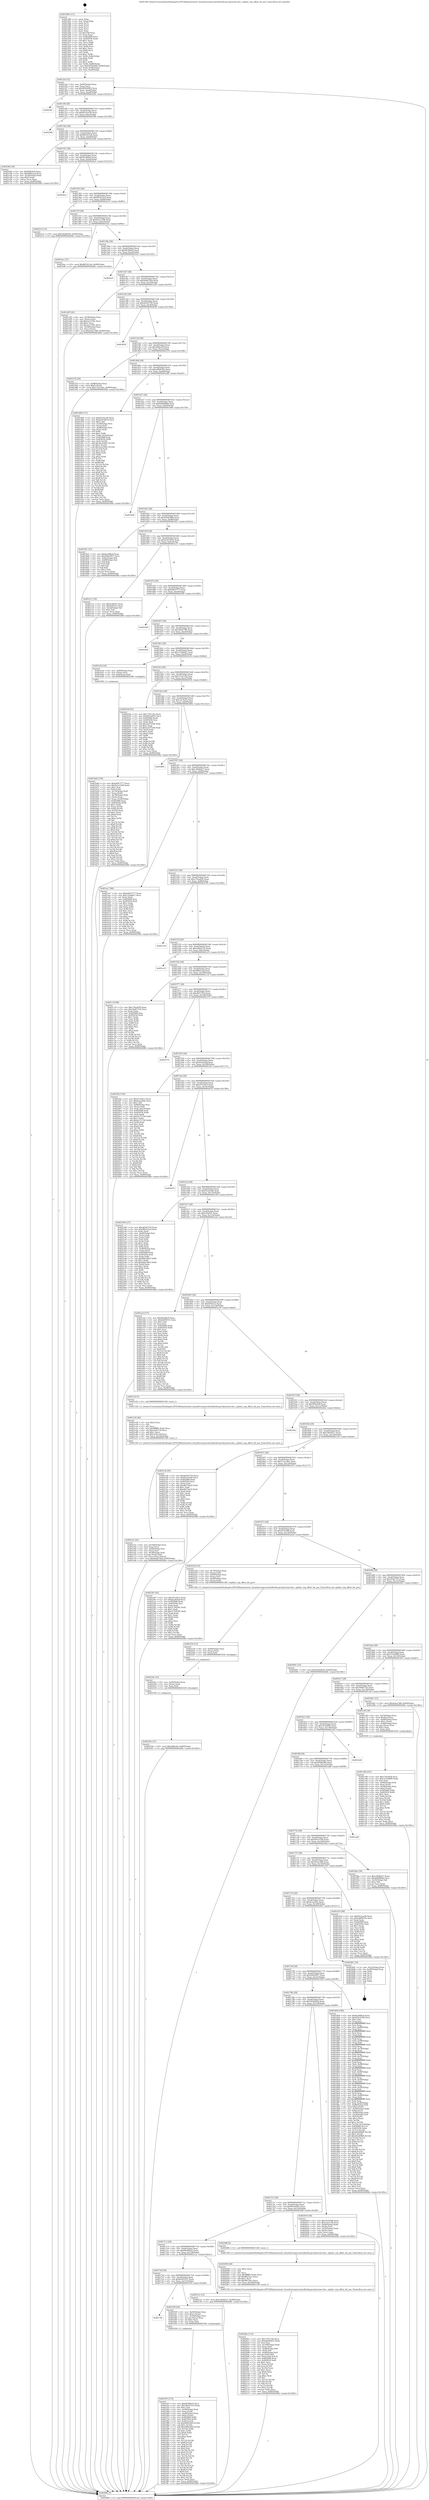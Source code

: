 digraph "0x401280" {
  label = "0x401280 (/mnt/c/Users/mathe/Desktop/tcc/POCII/binaries/extr_linuxdriverspcicontrollerdwcpci-keystone-dw.c_update_reg_offset_bit_pos_Final-ollvm.out::main(0))"
  labelloc = "t"
  node[shape=record]

  Entry [label="",width=0.3,height=0.3,shape=circle,fillcolor=black,style=filled]
  "0x4012ef" [label="{
     0x4012ef [32]\l
     | [instrs]\l
     &nbsp;&nbsp;0x4012ef \<+6\>: mov -0x90(%rbp),%eax\l
     &nbsp;&nbsp;0x4012f5 \<+2\>: mov %eax,%ecx\l
     &nbsp;&nbsp;0x4012f7 \<+6\>: sub $0x809c6083,%ecx\l
     &nbsp;&nbsp;0x4012fd \<+6\>: mov %eax,-0xa4(%rbp)\l
     &nbsp;&nbsp;0x401303 \<+6\>: mov %ecx,-0xa8(%rbp)\l
     &nbsp;&nbsp;0x401309 \<+6\>: je 000000000040236c \<main+0x10ec\>\l
  }"]
  "0x40236c" [label="{
     0x40236c\l
  }", style=dashed]
  "0x40130f" [label="{
     0x40130f [28]\l
     | [instrs]\l
     &nbsp;&nbsp;0x40130f \<+5\>: jmp 0000000000401314 \<main+0x94\>\l
     &nbsp;&nbsp;0x401314 \<+6\>: mov -0xa4(%rbp),%eax\l
     &nbsp;&nbsp;0x40131a \<+5\>: sub $0x82c5ae36,%eax\l
     &nbsp;&nbsp;0x40131f \<+6\>: mov %eax,-0xac(%rbp)\l
     &nbsp;&nbsp;0x401325 \<+6\>: je 0000000000402580 \<main+0x1300\>\l
  }"]
  Exit [label="",width=0.3,height=0.3,shape=circle,fillcolor=black,style=filled,peripheries=2]
  "0x402580" [label="{
     0x402580\l
  }", style=dashed]
  "0x40132b" [label="{
     0x40132b [28]\l
     | [instrs]\l
     &nbsp;&nbsp;0x40132b \<+5\>: jmp 0000000000401330 \<main+0xb0\>\l
     &nbsp;&nbsp;0x401330 \<+6\>: mov -0xa4(%rbp),%eax\l
     &nbsp;&nbsp;0x401336 \<+5\>: sub $0x881921a4,%eax\l
     &nbsp;&nbsp;0x40133b \<+6\>: mov %eax,-0xb0(%rbp)\l
     &nbsp;&nbsp;0x401341 \<+6\>: je 0000000000401bfb \<main+0x97b\>\l
  }"]
  "0x40225b" [label="{
     0x40225b [15]\l
     | [instrs]\l
     &nbsp;&nbsp;0x40225b \<+10\>: movl $0xa6fbcfe6,-0x90(%rbp)\l
     &nbsp;&nbsp;0x402265 \<+5\>: jmp 000000000040268e \<main+0x140e\>\l
  }"]
  "0x401bfb" [label="{
     0x401bfb [30]\l
     | [instrs]\l
     &nbsp;&nbsp;0x401bfb \<+5\>: mov $0x909c6e6,%eax\l
     &nbsp;&nbsp;0x401c00 \<+5\>: mov $0xd865caaf,%ecx\l
     &nbsp;&nbsp;0x401c05 \<+3\>: mov -0x34(%rbp),%edx\l
     &nbsp;&nbsp;0x401c08 \<+3\>: cmp $0x0,%edx\l
     &nbsp;&nbsp;0x401c0b \<+3\>: cmove %ecx,%eax\l
     &nbsp;&nbsp;0x401c0e \<+6\>: mov %eax,-0x90(%rbp)\l
     &nbsp;&nbsp;0x401c14 \<+5\>: jmp 000000000040268e \<main+0x140e\>\l
  }"]
  "0x401347" [label="{
     0x401347 [28]\l
     | [instrs]\l
     &nbsp;&nbsp;0x401347 \<+5\>: jmp 000000000040134c \<main+0xcc\>\l
     &nbsp;&nbsp;0x40134c \<+6\>: mov -0xa4(%rbp),%eax\l
     &nbsp;&nbsp;0x401352 \<+5\>: sub $0x8a36f6ed,%eax\l
     &nbsp;&nbsp;0x401357 \<+6\>: mov %eax,-0xb4(%rbp)\l
     &nbsp;&nbsp;0x40135d \<+6\>: je 00000000004024a3 \<main+0x1223\>\l
  }"]
  "0x40224c" [label="{
     0x40224c [15]\l
     | [instrs]\l
     &nbsp;&nbsp;0x40224c \<+4\>: mov -0x48(%rbp),%rax\l
     &nbsp;&nbsp;0x402250 \<+3\>: mov (%rax),%rax\l
     &nbsp;&nbsp;0x402253 \<+3\>: mov %rax,%rdi\l
     &nbsp;&nbsp;0x402256 \<+5\>: call 0000000000401030 \<free@plt\>\l
     | [calls]\l
     &nbsp;&nbsp;0x401030 \{1\} (unknown)\l
  }"]
  "0x4024a3" [label="{
     0x4024a3\l
  }", style=dashed]
  "0x401363" [label="{
     0x401363 [28]\l
     | [instrs]\l
     &nbsp;&nbsp;0x401363 \<+5\>: jmp 0000000000401368 \<main+0xe8\>\l
     &nbsp;&nbsp;0x401368 \<+6\>: mov -0xa4(%rbp),%eax\l
     &nbsp;&nbsp;0x40136e \<+5\>: sub $0x992432c0,%eax\l
     &nbsp;&nbsp;0x401373 \<+6\>: mov %eax,-0xb8(%rbp)\l
     &nbsp;&nbsp;0x401379 \<+6\>: je 0000000000402215 \<main+0xf95\>\l
  }"]
  "0x40223d" [label="{
     0x40223d [15]\l
     | [instrs]\l
     &nbsp;&nbsp;0x40223d \<+4\>: mov -0x60(%rbp),%rax\l
     &nbsp;&nbsp;0x402241 \<+3\>: mov (%rax),%rax\l
     &nbsp;&nbsp;0x402244 \<+3\>: mov %rax,%rdi\l
     &nbsp;&nbsp;0x402247 \<+5\>: call 0000000000401030 \<free@plt\>\l
     | [calls]\l
     &nbsp;&nbsp;0x401030 \{1\} (unknown)\l
  }"]
  "0x402215" [label="{
     0x402215 [15]\l
     | [instrs]\l
     &nbsp;&nbsp;0x402215 \<+10\>: movl $0x592b0934,-0x90(%rbp)\l
     &nbsp;&nbsp;0x40221f \<+5\>: jmp 000000000040268e \<main+0x140e\>\l
  }"]
  "0x40137f" [label="{
     0x40137f [28]\l
     | [instrs]\l
     &nbsp;&nbsp;0x40137f \<+5\>: jmp 0000000000401384 \<main+0x104\>\l
     &nbsp;&nbsp;0x401384 \<+6\>: mov -0xa4(%rbp),%eax\l
     &nbsp;&nbsp;0x40138a \<+5\>: sub $0x9a3c1298,%eax\l
     &nbsp;&nbsp;0x40138f \<+6\>: mov %eax,-0xbc(%rbp)\l
     &nbsp;&nbsp;0x401395 \<+6\>: je 0000000000401bec \<main+0x96c\>\l
  }"]
  "0x4020bc" [label="{
     0x4020bc [112]\l
     | [instrs]\l
     &nbsp;&nbsp;0x4020bc \<+5\>: mov $0x71f5119e,%ecx\l
     &nbsp;&nbsp;0x4020c1 \<+5\>: mov $0x69a00b25,%edx\l
     &nbsp;&nbsp;0x4020c6 \<+2\>: xor %esi,%esi\l
     &nbsp;&nbsp;0x4020c8 \<+6\>: mov -0x168(%rbp),%edi\l
     &nbsp;&nbsp;0x4020ce \<+3\>: imul %eax,%edi\l
     &nbsp;&nbsp;0x4020d1 \<+4\>: mov -0x48(%rbp),%r8\l
     &nbsp;&nbsp;0x4020d5 \<+3\>: mov (%r8),%r8\l
     &nbsp;&nbsp;0x4020d8 \<+4\>: mov -0x40(%rbp),%r9\l
     &nbsp;&nbsp;0x4020dc \<+3\>: movslq (%r9),%r9\l
     &nbsp;&nbsp;0x4020df \<+4\>: mov %edi,(%r8,%r9,4)\l
     &nbsp;&nbsp;0x4020e3 \<+7\>: mov 0x405068,%eax\l
     &nbsp;&nbsp;0x4020ea \<+7\>: mov 0x405054,%edi\l
     &nbsp;&nbsp;0x4020f1 \<+3\>: sub $0x1,%esi\l
     &nbsp;&nbsp;0x4020f4 \<+3\>: mov %eax,%r10d\l
     &nbsp;&nbsp;0x4020f7 \<+3\>: add %esi,%r10d\l
     &nbsp;&nbsp;0x4020fa \<+4\>: imul %r10d,%eax\l
     &nbsp;&nbsp;0x4020fe \<+3\>: and $0x1,%eax\l
     &nbsp;&nbsp;0x402101 \<+3\>: cmp $0x0,%eax\l
     &nbsp;&nbsp;0x402104 \<+4\>: sete %r11b\l
     &nbsp;&nbsp;0x402108 \<+3\>: cmp $0xa,%edi\l
     &nbsp;&nbsp;0x40210b \<+3\>: setl %bl\l
     &nbsp;&nbsp;0x40210e \<+3\>: mov %r11b,%r14b\l
     &nbsp;&nbsp;0x402111 \<+3\>: and %bl,%r14b\l
     &nbsp;&nbsp;0x402114 \<+3\>: xor %bl,%r11b\l
     &nbsp;&nbsp;0x402117 \<+3\>: or %r11b,%r14b\l
     &nbsp;&nbsp;0x40211a \<+4\>: test $0x1,%r14b\l
     &nbsp;&nbsp;0x40211e \<+3\>: cmovne %edx,%ecx\l
     &nbsp;&nbsp;0x402121 \<+6\>: mov %ecx,-0x90(%rbp)\l
     &nbsp;&nbsp;0x402127 \<+5\>: jmp 000000000040268e \<main+0x140e\>\l
  }"]
  "0x401bec" [label="{
     0x401bec [15]\l
     | [instrs]\l
     &nbsp;&nbsp;0x401bec \<+10\>: movl $0x881921a4,-0x90(%rbp)\l
     &nbsp;&nbsp;0x401bf6 \<+5\>: jmp 000000000040268e \<main+0x140e\>\l
  }"]
  "0x40139b" [label="{
     0x40139b [28]\l
     | [instrs]\l
     &nbsp;&nbsp;0x40139b \<+5\>: jmp 00000000004013a0 \<main+0x120\>\l
     &nbsp;&nbsp;0x4013a0 \<+6\>: mov -0xa4(%rbp),%eax\l
     &nbsp;&nbsp;0x4013a6 \<+5\>: sub $0x9b2f0bc9,%eax\l
     &nbsp;&nbsp;0x4013ab \<+6\>: mov %eax,-0xc0(%rbp)\l
     &nbsp;&nbsp;0x4013b1 \<+6\>: je 00000000004025a5 \<main+0x1325\>\l
  }"]
  "0x402094" [label="{
     0x402094 [40]\l
     | [instrs]\l
     &nbsp;&nbsp;0x402094 \<+5\>: mov $0x2,%ecx\l
     &nbsp;&nbsp;0x402099 \<+1\>: cltd\l
     &nbsp;&nbsp;0x40209a \<+2\>: idiv %ecx\l
     &nbsp;&nbsp;0x40209c \<+6\>: imul $0xfffffffe,%edx,%ecx\l
     &nbsp;&nbsp;0x4020a2 \<+6\>: sub $0x9623aac,%ecx\l
     &nbsp;&nbsp;0x4020a8 \<+3\>: add $0x1,%ecx\l
     &nbsp;&nbsp;0x4020ab \<+6\>: add $0x9623aac,%ecx\l
     &nbsp;&nbsp;0x4020b1 \<+6\>: mov %ecx,-0x168(%rbp)\l
     &nbsp;&nbsp;0x4020b7 \<+5\>: call 0000000000401160 \<next_i\>\l
     | [calls]\l
     &nbsp;&nbsp;0x401160 \{1\} (/mnt/c/Users/mathe/Desktop/tcc/POCII/binaries/extr_linuxdriverspcicontrollerdwcpci-keystone-dw.c_update_reg_offset_bit_pos_Final-ollvm.out::next_i)\l
  }"]
  "0x4025a5" [label="{
     0x4025a5\l
  }", style=dashed]
  "0x4013b7" [label="{
     0x4013b7 [28]\l
     | [instrs]\l
     &nbsp;&nbsp;0x4013b7 \<+5\>: jmp 00000000004013bc \<main+0x13c\>\l
     &nbsp;&nbsp;0x4013bc \<+6\>: mov -0xa4(%rbp),%eax\l
     &nbsp;&nbsp;0x4013c2 \<+5\>: sub $0x9edb72bd,%eax\l
     &nbsp;&nbsp;0x4013c7 \<+6\>: mov %eax,-0xc4(%rbp)\l
     &nbsp;&nbsp;0x4013cd \<+6\>: je 0000000000401e85 \<main+0xc05\>\l
  }"]
  "0x401f55" [label="{
     0x401f55 [172]\l
     | [instrs]\l
     &nbsp;&nbsp;0x401f55 \<+5\>: mov $0x9b2f0bc9,%ecx\l
     &nbsp;&nbsp;0x401f5a \<+5\>: mov $0x30a47233,%edx\l
     &nbsp;&nbsp;0x401f5f \<+3\>: mov $0x1,%sil\l
     &nbsp;&nbsp;0x401f62 \<+4\>: mov -0x48(%rbp),%rdi\l
     &nbsp;&nbsp;0x401f66 \<+3\>: mov %rax,(%rdi)\l
     &nbsp;&nbsp;0x401f69 \<+4\>: mov -0x40(%rbp),%rax\l
     &nbsp;&nbsp;0x401f6d \<+6\>: movl $0x0,(%rax)\l
     &nbsp;&nbsp;0x401f73 \<+8\>: mov 0x405068,%r8d\l
     &nbsp;&nbsp;0x401f7b \<+8\>: mov 0x405054,%r9d\l
     &nbsp;&nbsp;0x401f83 \<+3\>: mov %r8d,%r10d\l
     &nbsp;&nbsp;0x401f86 \<+7\>: sub $0x940fc9d0,%r10d\l
     &nbsp;&nbsp;0x401f8d \<+4\>: sub $0x1,%r10d\l
     &nbsp;&nbsp;0x401f91 \<+7\>: add $0x940fc9d0,%r10d\l
     &nbsp;&nbsp;0x401f98 \<+4\>: imul %r10d,%r8d\l
     &nbsp;&nbsp;0x401f9c \<+4\>: and $0x1,%r8d\l
     &nbsp;&nbsp;0x401fa0 \<+4\>: cmp $0x0,%r8d\l
     &nbsp;&nbsp;0x401fa4 \<+4\>: sete %r11b\l
     &nbsp;&nbsp;0x401fa8 \<+4\>: cmp $0xa,%r9d\l
     &nbsp;&nbsp;0x401fac \<+3\>: setl %bl\l
     &nbsp;&nbsp;0x401faf \<+3\>: mov %r11b,%r14b\l
     &nbsp;&nbsp;0x401fb2 \<+4\>: xor $0xff,%r14b\l
     &nbsp;&nbsp;0x401fb6 \<+3\>: mov %bl,%r15b\l
     &nbsp;&nbsp;0x401fb9 \<+4\>: xor $0xff,%r15b\l
     &nbsp;&nbsp;0x401fbd \<+4\>: xor $0x0,%sil\l
     &nbsp;&nbsp;0x401fc1 \<+3\>: mov %r14b,%r12b\l
     &nbsp;&nbsp;0x401fc4 \<+4\>: and $0x0,%r12b\l
     &nbsp;&nbsp;0x401fc8 \<+3\>: and %sil,%r11b\l
     &nbsp;&nbsp;0x401fcb \<+3\>: mov %r15b,%r13b\l
     &nbsp;&nbsp;0x401fce \<+4\>: and $0x0,%r13b\l
     &nbsp;&nbsp;0x401fd2 \<+3\>: and %sil,%bl\l
     &nbsp;&nbsp;0x401fd5 \<+3\>: or %r11b,%r12b\l
     &nbsp;&nbsp;0x401fd8 \<+3\>: or %bl,%r13b\l
     &nbsp;&nbsp;0x401fdb \<+3\>: xor %r13b,%r12b\l
     &nbsp;&nbsp;0x401fde \<+3\>: or %r15b,%r14b\l
     &nbsp;&nbsp;0x401fe1 \<+4\>: xor $0xff,%r14b\l
     &nbsp;&nbsp;0x401fe5 \<+4\>: or $0x0,%sil\l
     &nbsp;&nbsp;0x401fe9 \<+3\>: and %sil,%r14b\l
     &nbsp;&nbsp;0x401fec \<+3\>: or %r14b,%r12b\l
     &nbsp;&nbsp;0x401fef \<+4\>: test $0x1,%r12b\l
     &nbsp;&nbsp;0x401ff3 \<+3\>: cmovne %edx,%ecx\l
     &nbsp;&nbsp;0x401ff6 \<+6\>: mov %ecx,-0x90(%rbp)\l
     &nbsp;&nbsp;0x401ffc \<+5\>: jmp 000000000040268e \<main+0x140e\>\l
  }"]
  "0x401e85" [label="{
     0x401e85 [42]\l
     | [instrs]\l
     &nbsp;&nbsp;0x401e85 \<+4\>: mov -0x58(%rbp),%rax\l
     &nbsp;&nbsp;0x401e89 \<+2\>: mov (%rax),%ecx\l
     &nbsp;&nbsp;0x401e8b \<+6\>: add $0x2ec37f4c,%ecx\l
     &nbsp;&nbsp;0x401e91 \<+3\>: add $0x1,%ecx\l
     &nbsp;&nbsp;0x401e94 \<+6\>: sub $0x2ec37f4c,%ecx\l
     &nbsp;&nbsp;0x401e9a \<+4\>: mov -0x58(%rbp),%rax\l
     &nbsp;&nbsp;0x401e9e \<+2\>: mov %ecx,(%rax)\l
     &nbsp;&nbsp;0x401ea0 \<+10\>: movl $0x4cbec388,-0x90(%rbp)\l
     &nbsp;&nbsp;0x401eaa \<+5\>: jmp 000000000040268e \<main+0x140e\>\l
  }"]
  "0x4013d3" [label="{
     0x4013d3 [28]\l
     | [instrs]\l
     &nbsp;&nbsp;0x4013d3 \<+5\>: jmp 00000000004013d8 \<main+0x158\>\l
     &nbsp;&nbsp;0x4013d8 \<+6\>: mov -0xa4(%rbp),%eax\l
     &nbsp;&nbsp;0x4013de \<+5\>: sub $0xa6293756,%eax\l
     &nbsp;&nbsp;0x4013e3 \<+6\>: mov %eax,-0xc8(%rbp)\l
     &nbsp;&nbsp;0x4013e9 \<+6\>: je 0000000000402638 \<main+0x13b8\>\l
  }"]
  "0x4017fb" [label="{
     0x4017fb\l
  }", style=dashed]
  "0x402638" [label="{
     0x402638\l
  }", style=dashed]
  "0x4013ef" [label="{
     0x4013ef [28]\l
     | [instrs]\l
     &nbsp;&nbsp;0x4013ef \<+5\>: jmp 00000000004013f4 \<main+0x174\>\l
     &nbsp;&nbsp;0x4013f4 \<+6\>: mov -0xa4(%rbp),%eax\l
     &nbsp;&nbsp;0x4013fa \<+5\>: sub $0xa6fbcfe6,%eax\l
     &nbsp;&nbsp;0x4013ff \<+6\>: mov %eax,-0xcc(%rbp)\l
     &nbsp;&nbsp;0x401405 \<+6\>: je 000000000040237b \<main+0x10fb\>\l
  }"]
  "0x401f38" [label="{
     0x401f38 [29]\l
     | [instrs]\l
     &nbsp;&nbsp;0x401f38 \<+4\>: mov -0x50(%rbp),%rax\l
     &nbsp;&nbsp;0x401f3c \<+6\>: movl $0x1,(%rax)\l
     &nbsp;&nbsp;0x401f42 \<+4\>: mov -0x50(%rbp),%rax\l
     &nbsp;&nbsp;0x401f46 \<+3\>: movslq (%rax),%rax\l
     &nbsp;&nbsp;0x401f49 \<+4\>: shl $0x2,%rax\l
     &nbsp;&nbsp;0x401f4d \<+3\>: mov %rax,%rdi\l
     &nbsp;&nbsp;0x401f50 \<+5\>: call 0000000000401050 \<malloc@plt\>\l
     | [calls]\l
     &nbsp;&nbsp;0x401050 \{1\} (unknown)\l
  }"]
  "0x40237b" [label="{
     0x40237b [28]\l
     | [instrs]\l
     &nbsp;&nbsp;0x40237b \<+7\>: mov -0x88(%rbp),%rax\l
     &nbsp;&nbsp;0x402382 \<+6\>: movl $0x0,(%rax)\l
     &nbsp;&nbsp;0x402388 \<+10\>: movl $0x17a1a3b1,-0x90(%rbp)\l
     &nbsp;&nbsp;0x402392 \<+5\>: jmp 000000000040268e \<main+0x140e\>\l
  }"]
  "0x40140b" [label="{
     0x40140b [28]\l
     | [instrs]\l
     &nbsp;&nbsp;0x40140b \<+5\>: jmp 0000000000401410 \<main+0x190\>\l
     &nbsp;&nbsp;0x401410 \<+6\>: mov -0xa4(%rbp),%eax\l
     &nbsp;&nbsp;0x401416 \<+5\>: sub $0xad80035a,%eax\l
     &nbsp;&nbsp;0x40141b \<+6\>: mov %eax,-0xd0(%rbp)\l
     &nbsp;&nbsp;0x401421 \<+6\>: je 0000000000401d66 \<main+0xae6\>\l
  }"]
  "0x4017df" [label="{
     0x4017df [28]\l
     | [instrs]\l
     &nbsp;&nbsp;0x4017df \<+5\>: jmp 00000000004017e4 \<main+0x564\>\l
     &nbsp;&nbsp;0x4017e4 \<+6\>: mov -0xa4(%rbp),%eax\l
     &nbsp;&nbsp;0x4017ea \<+5\>: sub $0x6e605531,%eax\l
     &nbsp;&nbsp;0x4017ef \<+6\>: mov %eax,-0x15c(%rbp)\l
     &nbsp;&nbsp;0x4017f5 \<+6\>: je 0000000000401f38 \<main+0xcb8\>\l
  }"]
  "0x401d66" [label="{
     0x401d66 [171]\l
     | [instrs]\l
     &nbsp;&nbsp;0x401d66 \<+5\>: mov $0x82c5ae36,%eax\l
     &nbsp;&nbsp;0x401d6b \<+5\>: mov $0xb3d7d016,%ecx\l
     &nbsp;&nbsp;0x401d70 \<+2\>: mov $0x1,%dl\l
     &nbsp;&nbsp;0x401d72 \<+4\>: mov -0x58(%rbp),%rsi\l
     &nbsp;&nbsp;0x401d76 \<+2\>: mov (%rsi),%edi\l
     &nbsp;&nbsp;0x401d78 \<+4\>: mov -0x68(%rbp),%rsi\l
     &nbsp;&nbsp;0x401d7c \<+2\>: cmp (%rsi),%edi\l
     &nbsp;&nbsp;0x401d7e \<+4\>: setl %r8b\l
     &nbsp;&nbsp;0x401d82 \<+4\>: and $0x1,%r8b\l
     &nbsp;&nbsp;0x401d86 \<+4\>: mov %r8b,-0x2d(%rbp)\l
     &nbsp;&nbsp;0x401d8a \<+7\>: mov 0x405068,%edi\l
     &nbsp;&nbsp;0x401d91 \<+8\>: mov 0x405054,%r9d\l
     &nbsp;&nbsp;0x401d99 \<+3\>: mov %edi,%r10d\l
     &nbsp;&nbsp;0x401d9c \<+7\>: add $0x3ee25841,%r10d\l
     &nbsp;&nbsp;0x401da3 \<+4\>: sub $0x1,%r10d\l
     &nbsp;&nbsp;0x401da7 \<+7\>: sub $0x3ee25841,%r10d\l
     &nbsp;&nbsp;0x401dae \<+4\>: imul %r10d,%edi\l
     &nbsp;&nbsp;0x401db2 \<+3\>: and $0x1,%edi\l
     &nbsp;&nbsp;0x401db5 \<+3\>: cmp $0x0,%edi\l
     &nbsp;&nbsp;0x401db8 \<+4\>: sete %r8b\l
     &nbsp;&nbsp;0x401dbc \<+4\>: cmp $0xa,%r9d\l
     &nbsp;&nbsp;0x401dc0 \<+4\>: setl %r11b\l
     &nbsp;&nbsp;0x401dc4 \<+3\>: mov %r8b,%bl\l
     &nbsp;&nbsp;0x401dc7 \<+3\>: xor $0xff,%bl\l
     &nbsp;&nbsp;0x401dca \<+3\>: mov %r11b,%r14b\l
     &nbsp;&nbsp;0x401dcd \<+4\>: xor $0xff,%r14b\l
     &nbsp;&nbsp;0x401dd1 \<+3\>: xor $0x1,%dl\l
     &nbsp;&nbsp;0x401dd4 \<+3\>: mov %bl,%r15b\l
     &nbsp;&nbsp;0x401dd7 \<+4\>: and $0xff,%r15b\l
     &nbsp;&nbsp;0x401ddb \<+3\>: and %dl,%r8b\l
     &nbsp;&nbsp;0x401dde \<+3\>: mov %r14b,%r12b\l
     &nbsp;&nbsp;0x401de1 \<+4\>: and $0xff,%r12b\l
     &nbsp;&nbsp;0x401de5 \<+3\>: and %dl,%r11b\l
     &nbsp;&nbsp;0x401de8 \<+3\>: or %r8b,%r15b\l
     &nbsp;&nbsp;0x401deb \<+3\>: or %r11b,%r12b\l
     &nbsp;&nbsp;0x401dee \<+3\>: xor %r12b,%r15b\l
     &nbsp;&nbsp;0x401df1 \<+3\>: or %r14b,%bl\l
     &nbsp;&nbsp;0x401df4 \<+3\>: xor $0xff,%bl\l
     &nbsp;&nbsp;0x401df7 \<+3\>: or $0x1,%dl\l
     &nbsp;&nbsp;0x401dfa \<+2\>: and %dl,%bl\l
     &nbsp;&nbsp;0x401dfc \<+3\>: or %bl,%r15b\l
     &nbsp;&nbsp;0x401dff \<+4\>: test $0x1,%r15b\l
     &nbsp;&nbsp;0x401e03 \<+3\>: cmovne %ecx,%eax\l
     &nbsp;&nbsp;0x401e06 \<+6\>: mov %eax,-0x90(%rbp)\l
     &nbsp;&nbsp;0x401e0c \<+5\>: jmp 000000000040268e \<main+0x140e\>\l
  }"]
  "0x401427" [label="{
     0x401427 [28]\l
     | [instrs]\l
     &nbsp;&nbsp;0x401427 \<+5\>: jmp 000000000040142c \<main+0x1ac\>\l
     &nbsp;&nbsp;0x40142c \<+6\>: mov -0xa4(%rbp),%eax\l
     &nbsp;&nbsp;0x401432 \<+5\>: sub $0xb08d88dd,%eax\l
     &nbsp;&nbsp;0x401437 \<+6\>: mov %eax,-0xd4(%rbp)\l
     &nbsp;&nbsp;0x40143d \<+6\>: je 00000000004019d8 \<main+0x758\>\l
  }"]
  "0x40212c" [label="{
     0x40212c [15]\l
     | [instrs]\l
     &nbsp;&nbsp;0x40212c \<+10\>: movl $0x106362c7,-0x90(%rbp)\l
     &nbsp;&nbsp;0x402136 \<+5\>: jmp 000000000040268e \<main+0x140e\>\l
  }"]
  "0x4019d8" [label="{
     0x4019d8\l
  }", style=dashed]
  "0x401443" [label="{
     0x401443 [28]\l
     | [instrs]\l
     &nbsp;&nbsp;0x401443 \<+5\>: jmp 0000000000401448 \<main+0x1c8\>\l
     &nbsp;&nbsp;0x401448 \<+6\>: mov -0xa4(%rbp),%eax\l
     &nbsp;&nbsp;0x40144e \<+5\>: sub $0xb294368b,%eax\l
     &nbsp;&nbsp;0x401453 \<+6\>: mov %eax,-0xd8(%rbp)\l
     &nbsp;&nbsp;0x401459 \<+6\>: je 0000000000401821 \<main+0x5a1\>\l
  }"]
  "0x4017c3" [label="{
     0x4017c3 [28]\l
     | [instrs]\l
     &nbsp;&nbsp;0x4017c3 \<+5\>: jmp 00000000004017c8 \<main+0x548\>\l
     &nbsp;&nbsp;0x4017c8 \<+6\>: mov -0xa4(%rbp),%eax\l
     &nbsp;&nbsp;0x4017ce \<+5\>: sub $0x69a00b25,%eax\l
     &nbsp;&nbsp;0x4017d3 \<+6\>: mov %eax,-0x158(%rbp)\l
     &nbsp;&nbsp;0x4017d9 \<+6\>: je 000000000040212c \<main+0xeac\>\l
  }"]
  "0x401821" [label="{
     0x401821 [53]\l
     | [instrs]\l
     &nbsp;&nbsp;0x401821 \<+5\>: mov $0x8a36f6ed,%eax\l
     &nbsp;&nbsp;0x401826 \<+5\>: mov $0x56443857,%ecx\l
     &nbsp;&nbsp;0x40182b \<+6\>: mov -0x8a(%rbp),%dl\l
     &nbsp;&nbsp;0x401831 \<+7\>: mov -0x89(%rbp),%sil\l
     &nbsp;&nbsp;0x401838 \<+3\>: mov %dl,%dil\l
     &nbsp;&nbsp;0x40183b \<+3\>: and %sil,%dil\l
     &nbsp;&nbsp;0x40183e \<+3\>: xor %sil,%dl\l
     &nbsp;&nbsp;0x401841 \<+3\>: or %dl,%dil\l
     &nbsp;&nbsp;0x401844 \<+4\>: test $0x1,%dil\l
     &nbsp;&nbsp;0x401848 \<+3\>: cmovne %ecx,%eax\l
     &nbsp;&nbsp;0x40184b \<+6\>: mov %eax,-0x90(%rbp)\l
     &nbsp;&nbsp;0x401851 \<+5\>: jmp 000000000040268e \<main+0x140e\>\l
  }"]
  "0x40145f" [label="{
     0x40145f [28]\l
     | [instrs]\l
     &nbsp;&nbsp;0x40145f \<+5\>: jmp 0000000000401464 \<main+0x1e4\>\l
     &nbsp;&nbsp;0x401464 \<+6\>: mov -0xa4(%rbp),%eax\l
     &nbsp;&nbsp;0x40146a \<+5\>: sub $0xb3d7d016,%eax\l
     &nbsp;&nbsp;0x40146f \<+6\>: mov %eax,-0xdc(%rbp)\l
     &nbsp;&nbsp;0x401475 \<+6\>: je 0000000000401e11 \<main+0xb91\>\l
  }"]
  "0x40268e" [label="{
     0x40268e [5]\l
     | [instrs]\l
     &nbsp;&nbsp;0x40268e \<+5\>: jmp 00000000004012ef \<main+0x6f\>\l
  }"]
  "0x401280" [label="{
     0x401280 [111]\l
     | [instrs]\l
     &nbsp;&nbsp;0x401280 \<+1\>: push %rbp\l
     &nbsp;&nbsp;0x401281 \<+3\>: mov %rsp,%rbp\l
     &nbsp;&nbsp;0x401284 \<+2\>: push %r15\l
     &nbsp;&nbsp;0x401286 \<+2\>: push %r14\l
     &nbsp;&nbsp;0x401288 \<+2\>: push %r13\l
     &nbsp;&nbsp;0x40128a \<+2\>: push %r12\l
     &nbsp;&nbsp;0x40128c \<+1\>: push %rbx\l
     &nbsp;&nbsp;0x40128d \<+7\>: sub $0x168,%rsp\l
     &nbsp;&nbsp;0x401294 \<+2\>: xor %eax,%eax\l
     &nbsp;&nbsp;0x401296 \<+7\>: mov 0x405068,%ecx\l
     &nbsp;&nbsp;0x40129d \<+7\>: mov 0x405054,%edx\l
     &nbsp;&nbsp;0x4012a4 \<+3\>: sub $0x1,%eax\l
     &nbsp;&nbsp;0x4012a7 \<+3\>: mov %ecx,%r8d\l
     &nbsp;&nbsp;0x4012aa \<+3\>: add %eax,%r8d\l
     &nbsp;&nbsp;0x4012ad \<+4\>: imul %r8d,%ecx\l
     &nbsp;&nbsp;0x4012b1 \<+3\>: and $0x1,%ecx\l
     &nbsp;&nbsp;0x4012b4 \<+3\>: cmp $0x0,%ecx\l
     &nbsp;&nbsp;0x4012b7 \<+4\>: sete %r9b\l
     &nbsp;&nbsp;0x4012bb \<+4\>: and $0x1,%r9b\l
     &nbsp;&nbsp;0x4012bf \<+7\>: mov %r9b,-0x8a(%rbp)\l
     &nbsp;&nbsp;0x4012c6 \<+3\>: cmp $0xa,%edx\l
     &nbsp;&nbsp;0x4012c9 \<+4\>: setl %r9b\l
     &nbsp;&nbsp;0x4012cd \<+4\>: and $0x1,%r9b\l
     &nbsp;&nbsp;0x4012d1 \<+7\>: mov %r9b,-0x89(%rbp)\l
     &nbsp;&nbsp;0x4012d8 \<+10\>: movl $0xb294368b,-0x90(%rbp)\l
     &nbsp;&nbsp;0x4012e2 \<+6\>: mov %edi,-0x94(%rbp)\l
     &nbsp;&nbsp;0x4012e8 \<+7\>: mov %rsi,-0xa0(%rbp)\l
  }"]
  "0x40208f" [label="{
     0x40208f [5]\l
     | [instrs]\l
     &nbsp;&nbsp;0x40208f \<+5\>: call 0000000000401160 \<next_i\>\l
     | [calls]\l
     &nbsp;&nbsp;0x401160 \{1\} (/mnt/c/Users/mathe/Desktop/tcc/POCII/binaries/extr_linuxdriverspcicontrollerdwcpci-keystone-dw.c_update_reg_offset_bit_pos_Final-ollvm.out::next_i)\l
  }"]
  "0x401e11" [label="{
     0x401e11 [30]\l
     | [instrs]\l
     &nbsp;&nbsp;0x401e11 \<+5\>: mov $0xfc2fd3f1,%eax\l
     &nbsp;&nbsp;0x401e16 \<+5\>: mov $0x62952c2,%ecx\l
     &nbsp;&nbsp;0x401e1b \<+3\>: mov -0x2d(%rbp),%dl\l
     &nbsp;&nbsp;0x401e1e \<+3\>: test $0x1,%dl\l
     &nbsp;&nbsp;0x401e21 \<+3\>: cmovne %ecx,%eax\l
     &nbsp;&nbsp;0x401e24 \<+6\>: mov %eax,-0x90(%rbp)\l
     &nbsp;&nbsp;0x401e2a \<+5\>: jmp 000000000040268e \<main+0x140e\>\l
  }"]
  "0x40147b" [label="{
     0x40147b [28]\l
     | [instrs]\l
     &nbsp;&nbsp;0x40147b \<+5\>: jmp 0000000000401480 \<main+0x200\>\l
     &nbsp;&nbsp;0x401480 \<+6\>: mov -0xa4(%rbp),%eax\l
     &nbsp;&nbsp;0x401486 \<+5\>: sub $0xbd053777,%eax\l
     &nbsp;&nbsp;0x40148b \<+6\>: mov %eax,-0xe0(%rbp)\l
     &nbsp;&nbsp;0x401491 \<+6\>: je 0000000000402509 \<main+0x1289\>\l
  }"]
  "0x4017a7" [label="{
     0x4017a7 [28]\l
     | [instrs]\l
     &nbsp;&nbsp;0x4017a7 \<+5\>: jmp 00000000004017ac \<main+0x52c\>\l
     &nbsp;&nbsp;0x4017ac \<+6\>: mov -0xa4(%rbp),%eax\l
     &nbsp;&nbsp;0x4017b2 \<+5\>: sub $0x665e4955,%eax\l
     &nbsp;&nbsp;0x4017b7 \<+6\>: mov %eax,-0x154(%rbp)\l
     &nbsp;&nbsp;0x4017bd \<+6\>: je 000000000040208f \<main+0xe0f\>\l
  }"]
  "0x402509" [label="{
     0x402509\l
  }", style=dashed]
  "0x401497" [label="{
     0x401497 [28]\l
     | [instrs]\l
     &nbsp;&nbsp;0x401497 \<+5\>: jmp 000000000040149c \<main+0x21c\>\l
     &nbsp;&nbsp;0x40149c \<+6\>: mov -0xa4(%rbp),%eax\l
     &nbsp;&nbsp;0x4014a2 \<+5\>: sub $0xc0bf2746,%eax\l
     &nbsp;&nbsp;0x4014a7 \<+6\>: mov %eax,-0xe4(%rbp)\l
     &nbsp;&nbsp;0x4014ad \<+6\>: je 00000000004024e8 \<main+0x1268\>\l
  }"]
  "0x402010" [label="{
     0x402010 [36]\l
     | [instrs]\l
     &nbsp;&nbsp;0x402010 \<+5\>: mov $0x2f1f1648,%eax\l
     &nbsp;&nbsp;0x402015 \<+5\>: mov $0xc3e21cfb,%ecx\l
     &nbsp;&nbsp;0x40201a \<+4\>: mov -0x40(%rbp),%rdx\l
     &nbsp;&nbsp;0x40201e \<+2\>: mov (%rdx),%esi\l
     &nbsp;&nbsp;0x402020 \<+4\>: mov -0x50(%rbp),%rdx\l
     &nbsp;&nbsp;0x402024 \<+2\>: cmp (%rdx),%esi\l
     &nbsp;&nbsp;0x402026 \<+3\>: cmovl %ecx,%eax\l
     &nbsp;&nbsp;0x402029 \<+6\>: mov %eax,-0x90(%rbp)\l
     &nbsp;&nbsp;0x40202f \<+5\>: jmp 000000000040268e \<main+0x140e\>\l
  }"]
  "0x4024e8" [label="{
     0x4024e8\l
  }", style=dashed]
  "0x4014b3" [label="{
     0x4014b3 [28]\l
     | [instrs]\l
     &nbsp;&nbsp;0x4014b3 \<+5\>: jmp 00000000004014b8 \<main+0x238\>\l
     &nbsp;&nbsp;0x4014b8 \<+6\>: mov -0xa4(%rbp),%eax\l
     &nbsp;&nbsp;0x4014be \<+5\>: sub $0xc32ddbd7,%eax\l
     &nbsp;&nbsp;0x4014c3 \<+6\>: mov %eax,-0xe8(%rbp)\l
     &nbsp;&nbsp;0x4014c9 \<+6\>: je 0000000000401b3d \<main+0x8bd\>\l
  }"]
  "0x401e5c" [label="{
     0x401e5c [41]\l
     | [instrs]\l
     &nbsp;&nbsp;0x401e5c \<+6\>: mov -0x164(%rbp),%ecx\l
     &nbsp;&nbsp;0x401e62 \<+3\>: imul %eax,%ecx\l
     &nbsp;&nbsp;0x401e65 \<+4\>: mov -0x60(%rbp),%rsi\l
     &nbsp;&nbsp;0x401e69 \<+3\>: mov (%rsi),%rsi\l
     &nbsp;&nbsp;0x401e6c \<+4\>: mov -0x58(%rbp),%rdi\l
     &nbsp;&nbsp;0x401e70 \<+3\>: movslq (%rdi),%rdi\l
     &nbsp;&nbsp;0x401e73 \<+3\>: mov %ecx,(%rsi,%rdi,4)\l
     &nbsp;&nbsp;0x401e76 \<+10\>: movl $0x9edb72bd,-0x90(%rbp)\l
     &nbsp;&nbsp;0x401e80 \<+5\>: jmp 000000000040268e \<main+0x140e\>\l
  }"]
  "0x401b3d" [label="{
     0x401b3d [16]\l
     | [instrs]\l
     &nbsp;&nbsp;0x401b3d \<+4\>: mov -0x80(%rbp),%rax\l
     &nbsp;&nbsp;0x401b41 \<+3\>: mov (%rax),%rax\l
     &nbsp;&nbsp;0x401b44 \<+4\>: mov 0x8(%rax),%rdi\l
     &nbsp;&nbsp;0x401b48 \<+5\>: call 0000000000401060 \<atoi@plt\>\l
     | [calls]\l
     &nbsp;&nbsp;0x401060 \{1\} (unknown)\l
  }"]
  "0x4014cf" [label="{
     0x4014cf [28]\l
     | [instrs]\l
     &nbsp;&nbsp;0x4014cf \<+5\>: jmp 00000000004014d4 \<main+0x254\>\l
     &nbsp;&nbsp;0x4014d4 \<+6\>: mov -0xa4(%rbp),%eax\l
     &nbsp;&nbsp;0x4014da \<+5\>: sub $0xc3e21cfb,%eax\l
     &nbsp;&nbsp;0x4014df \<+6\>: mov %eax,-0xec(%rbp)\l
     &nbsp;&nbsp;0x4014e5 \<+6\>: je 0000000000402034 \<main+0xdb4\>\l
  }"]
  "0x401e34" [label="{
     0x401e34 [40]\l
     | [instrs]\l
     &nbsp;&nbsp;0x401e34 \<+5\>: mov $0x2,%ecx\l
     &nbsp;&nbsp;0x401e39 \<+1\>: cltd\l
     &nbsp;&nbsp;0x401e3a \<+2\>: idiv %ecx\l
     &nbsp;&nbsp;0x401e3c \<+6\>: imul $0xfffffffe,%edx,%ecx\l
     &nbsp;&nbsp;0x401e42 \<+6\>: sub $0xcb3fcc30,%ecx\l
     &nbsp;&nbsp;0x401e48 \<+3\>: add $0x1,%ecx\l
     &nbsp;&nbsp;0x401e4b \<+6\>: add $0xcb3fcc30,%ecx\l
     &nbsp;&nbsp;0x401e51 \<+6\>: mov %ecx,-0x164(%rbp)\l
     &nbsp;&nbsp;0x401e57 \<+5\>: call 0000000000401160 \<next_i\>\l
     | [calls]\l
     &nbsp;&nbsp;0x401160 \{1\} (/mnt/c/Users/mathe/Desktop/tcc/POCII/binaries/extr_linuxdriverspcicontrollerdwcpci-keystone-dw.c_update_reg_offset_bit_pos_Final-ollvm.out::next_i)\l
  }"]
  "0x402034" [label="{
     0x402034 [91]\l
     | [instrs]\l
     &nbsp;&nbsp;0x402034 \<+5\>: mov $0x71f5119e,%eax\l
     &nbsp;&nbsp;0x402039 \<+5\>: mov $0x665e4955,%ecx\l
     &nbsp;&nbsp;0x40203e \<+7\>: mov 0x405068,%edx\l
     &nbsp;&nbsp;0x402045 \<+7\>: mov 0x405054,%esi\l
     &nbsp;&nbsp;0x40204c \<+2\>: mov %edx,%edi\l
     &nbsp;&nbsp;0x40204e \<+6\>: add $0x2e4751b6,%edi\l
     &nbsp;&nbsp;0x402054 \<+3\>: sub $0x1,%edi\l
     &nbsp;&nbsp;0x402057 \<+6\>: sub $0x2e4751b6,%edi\l
     &nbsp;&nbsp;0x40205d \<+3\>: imul %edi,%edx\l
     &nbsp;&nbsp;0x402060 \<+3\>: and $0x1,%edx\l
     &nbsp;&nbsp;0x402063 \<+3\>: cmp $0x0,%edx\l
     &nbsp;&nbsp;0x402066 \<+4\>: sete %r8b\l
     &nbsp;&nbsp;0x40206a \<+3\>: cmp $0xa,%esi\l
     &nbsp;&nbsp;0x40206d \<+4\>: setl %r9b\l
     &nbsp;&nbsp;0x402071 \<+3\>: mov %r8b,%r10b\l
     &nbsp;&nbsp;0x402074 \<+3\>: and %r9b,%r10b\l
     &nbsp;&nbsp;0x402077 \<+3\>: xor %r9b,%r8b\l
     &nbsp;&nbsp;0x40207a \<+3\>: or %r8b,%r10b\l
     &nbsp;&nbsp;0x40207d \<+4\>: test $0x1,%r10b\l
     &nbsp;&nbsp;0x402081 \<+3\>: cmovne %ecx,%eax\l
     &nbsp;&nbsp;0x402084 \<+6\>: mov %eax,-0x90(%rbp)\l
     &nbsp;&nbsp;0x40208a \<+5\>: jmp 000000000040268e \<main+0x140e\>\l
  }"]
  "0x4014eb" [label="{
     0x4014eb [28]\l
     | [instrs]\l
     &nbsp;&nbsp;0x4014eb \<+5\>: jmp 00000000004014f0 \<main+0x270\>\l
     &nbsp;&nbsp;0x4014f0 \<+6\>: mov -0xa4(%rbp),%eax\l
     &nbsp;&nbsp;0x4014f6 \<+5\>: sub $0xc3e7fa7a,%eax\l
     &nbsp;&nbsp;0x4014fb \<+6\>: mov %eax,-0xf0(%rbp)\l
     &nbsp;&nbsp;0x401501 \<+6\>: je 0000000000402662 \<main+0x13e2\>\l
  }"]
  "0x401c96" [label="{
     0x401c96 [107]\l
     | [instrs]\l
     &nbsp;&nbsp;0x401c96 \<+5\>: mov $0xc70ea456,%ecx\l
     &nbsp;&nbsp;0x401c9b \<+5\>: mov $0x3143d899,%edx\l
     &nbsp;&nbsp;0x401ca0 \<+2\>: xor %esi,%esi\l
     &nbsp;&nbsp;0x401ca2 \<+4\>: mov -0x60(%rbp),%rdi\l
     &nbsp;&nbsp;0x401ca6 \<+3\>: mov %rax,(%rdi)\l
     &nbsp;&nbsp;0x401ca9 \<+4\>: mov -0x58(%rbp),%rax\l
     &nbsp;&nbsp;0x401cad \<+6\>: movl $0x0,(%rax)\l
     &nbsp;&nbsp;0x401cb3 \<+8\>: mov 0x405068,%r8d\l
     &nbsp;&nbsp;0x401cbb \<+8\>: mov 0x405054,%r9d\l
     &nbsp;&nbsp;0x401cc3 \<+3\>: sub $0x1,%esi\l
     &nbsp;&nbsp;0x401cc6 \<+3\>: mov %r8d,%r10d\l
     &nbsp;&nbsp;0x401cc9 \<+3\>: add %esi,%r10d\l
     &nbsp;&nbsp;0x401ccc \<+4\>: imul %r10d,%r8d\l
     &nbsp;&nbsp;0x401cd0 \<+4\>: and $0x1,%r8d\l
     &nbsp;&nbsp;0x401cd4 \<+4\>: cmp $0x0,%r8d\l
     &nbsp;&nbsp;0x401cd8 \<+4\>: sete %r11b\l
     &nbsp;&nbsp;0x401cdc \<+4\>: cmp $0xa,%r9d\l
     &nbsp;&nbsp;0x401ce0 \<+3\>: setl %bl\l
     &nbsp;&nbsp;0x401ce3 \<+3\>: mov %r11b,%r14b\l
     &nbsp;&nbsp;0x401ce6 \<+3\>: and %bl,%r14b\l
     &nbsp;&nbsp;0x401ce9 \<+3\>: xor %bl,%r11b\l
     &nbsp;&nbsp;0x401cec \<+3\>: or %r11b,%r14b\l
     &nbsp;&nbsp;0x401cef \<+4\>: test $0x1,%r14b\l
     &nbsp;&nbsp;0x401cf3 \<+3\>: cmovne %edx,%ecx\l
     &nbsp;&nbsp;0x401cf6 \<+6\>: mov %ecx,-0x90(%rbp)\l
     &nbsp;&nbsp;0x401cfc \<+5\>: jmp 000000000040268e \<main+0x140e\>\l
  }"]
  "0x402662" [label="{
     0x402662\l
  }", style=dashed]
  "0x401507" [label="{
     0x401507 [28]\l
     | [instrs]\l
     &nbsp;&nbsp;0x401507 \<+5\>: jmp 000000000040150c \<main+0x28c\>\l
     &nbsp;&nbsp;0x40150c \<+6\>: mov -0xa4(%rbp),%eax\l
     &nbsp;&nbsp;0x401512 \<+5\>: sub $0xc56dbb27,%eax\l
     &nbsp;&nbsp;0x401517 \<+6\>: mov %eax,-0xf4(%rbp)\l
     &nbsp;&nbsp;0x40151d \<+6\>: je 0000000000401ae7 \<main+0x867\>\l
  }"]
  "0x401b4d" [label="{
     0x401b4d [159]\l
     | [instrs]\l
     &nbsp;&nbsp;0x401b4d \<+5\>: mov $0xbd053777,%ecx\l
     &nbsp;&nbsp;0x401b52 \<+5\>: mov $0x9a3c1298,%edx\l
     &nbsp;&nbsp;0x401b57 \<+3\>: mov $0x1,%sil\l
     &nbsp;&nbsp;0x401b5a \<+3\>: xor %r8d,%r8d\l
     &nbsp;&nbsp;0x401b5d \<+4\>: mov -0x78(%rbp),%rdi\l
     &nbsp;&nbsp;0x401b61 \<+2\>: mov %eax,(%rdi)\l
     &nbsp;&nbsp;0x401b63 \<+4\>: mov -0x78(%rbp),%rdi\l
     &nbsp;&nbsp;0x401b67 \<+2\>: mov (%rdi),%eax\l
     &nbsp;&nbsp;0x401b69 \<+3\>: mov %eax,-0x34(%rbp)\l
     &nbsp;&nbsp;0x401b6c \<+7\>: mov 0x405068,%eax\l
     &nbsp;&nbsp;0x401b73 \<+8\>: mov 0x405054,%r9d\l
     &nbsp;&nbsp;0x401b7b \<+4\>: sub $0x1,%r8d\l
     &nbsp;&nbsp;0x401b7f \<+3\>: mov %eax,%r10d\l
     &nbsp;&nbsp;0x401b82 \<+3\>: add %r8d,%r10d\l
     &nbsp;&nbsp;0x401b85 \<+4\>: imul %r10d,%eax\l
     &nbsp;&nbsp;0x401b89 \<+3\>: and $0x1,%eax\l
     &nbsp;&nbsp;0x401b8c \<+3\>: cmp $0x0,%eax\l
     &nbsp;&nbsp;0x401b8f \<+4\>: sete %r11b\l
     &nbsp;&nbsp;0x401b93 \<+4\>: cmp $0xa,%r9d\l
     &nbsp;&nbsp;0x401b97 \<+3\>: setl %bl\l
     &nbsp;&nbsp;0x401b9a \<+3\>: mov %r11b,%r14b\l
     &nbsp;&nbsp;0x401b9d \<+4\>: xor $0xff,%r14b\l
     &nbsp;&nbsp;0x401ba1 \<+3\>: mov %bl,%r15b\l
     &nbsp;&nbsp;0x401ba4 \<+4\>: xor $0xff,%r15b\l
     &nbsp;&nbsp;0x401ba8 \<+4\>: xor $0x0,%sil\l
     &nbsp;&nbsp;0x401bac \<+3\>: mov %r14b,%r12b\l
     &nbsp;&nbsp;0x401baf \<+4\>: and $0x0,%r12b\l
     &nbsp;&nbsp;0x401bb3 \<+3\>: and %sil,%r11b\l
     &nbsp;&nbsp;0x401bb6 \<+3\>: mov %r15b,%r13b\l
     &nbsp;&nbsp;0x401bb9 \<+4\>: and $0x0,%r13b\l
     &nbsp;&nbsp;0x401bbd \<+3\>: and %sil,%bl\l
     &nbsp;&nbsp;0x401bc0 \<+3\>: or %r11b,%r12b\l
     &nbsp;&nbsp;0x401bc3 \<+3\>: or %bl,%r13b\l
     &nbsp;&nbsp;0x401bc6 \<+3\>: xor %r13b,%r12b\l
     &nbsp;&nbsp;0x401bc9 \<+3\>: or %r15b,%r14b\l
     &nbsp;&nbsp;0x401bcc \<+4\>: xor $0xff,%r14b\l
     &nbsp;&nbsp;0x401bd0 \<+4\>: or $0x0,%sil\l
     &nbsp;&nbsp;0x401bd4 \<+3\>: and %sil,%r14b\l
     &nbsp;&nbsp;0x401bd7 \<+3\>: or %r14b,%r12b\l
     &nbsp;&nbsp;0x401bda \<+4\>: test $0x1,%r12b\l
     &nbsp;&nbsp;0x401bde \<+3\>: cmovne %edx,%ecx\l
     &nbsp;&nbsp;0x401be1 \<+6\>: mov %ecx,-0x90(%rbp)\l
     &nbsp;&nbsp;0x401be7 \<+5\>: jmp 000000000040268e \<main+0x140e\>\l
  }"]
  "0x401ae7" [label="{
     0x401ae7 [86]\l
     | [instrs]\l
     &nbsp;&nbsp;0x401ae7 \<+5\>: mov $0xbd053777,%eax\l
     &nbsp;&nbsp;0x401aec \<+5\>: mov $0xc32ddbd7,%ecx\l
     &nbsp;&nbsp;0x401af1 \<+2\>: xor %edx,%edx\l
     &nbsp;&nbsp;0x401af3 \<+7\>: mov 0x405068,%esi\l
     &nbsp;&nbsp;0x401afa \<+7\>: mov 0x405054,%edi\l
     &nbsp;&nbsp;0x401b01 \<+3\>: sub $0x1,%edx\l
     &nbsp;&nbsp;0x401b04 \<+3\>: mov %esi,%r8d\l
     &nbsp;&nbsp;0x401b07 \<+3\>: add %edx,%r8d\l
     &nbsp;&nbsp;0x401b0a \<+4\>: imul %r8d,%esi\l
     &nbsp;&nbsp;0x401b0e \<+3\>: and $0x1,%esi\l
     &nbsp;&nbsp;0x401b11 \<+3\>: cmp $0x0,%esi\l
     &nbsp;&nbsp;0x401b14 \<+4\>: sete %r9b\l
     &nbsp;&nbsp;0x401b18 \<+3\>: cmp $0xa,%edi\l
     &nbsp;&nbsp;0x401b1b \<+4\>: setl %r10b\l
     &nbsp;&nbsp;0x401b1f \<+3\>: mov %r9b,%r11b\l
     &nbsp;&nbsp;0x401b22 \<+3\>: and %r10b,%r11b\l
     &nbsp;&nbsp;0x401b25 \<+3\>: xor %r10b,%r9b\l
     &nbsp;&nbsp;0x401b28 \<+3\>: or %r9b,%r11b\l
     &nbsp;&nbsp;0x401b2b \<+4\>: test $0x1,%r11b\l
     &nbsp;&nbsp;0x401b2f \<+3\>: cmovne %ecx,%eax\l
     &nbsp;&nbsp;0x401b32 \<+6\>: mov %eax,-0x90(%rbp)\l
     &nbsp;&nbsp;0x401b38 \<+5\>: jmp 000000000040268e \<main+0x140e\>\l
  }"]
  "0x401523" [label="{
     0x401523 [28]\l
     | [instrs]\l
     &nbsp;&nbsp;0x401523 \<+5\>: jmp 0000000000401528 \<main+0x2a8\>\l
     &nbsp;&nbsp;0x401528 \<+6\>: mov -0xa4(%rbp),%eax\l
     &nbsp;&nbsp;0x40152e \<+5\>: sub $0xc70ea456,%eax\l
     &nbsp;&nbsp;0x401533 \<+6\>: mov %eax,-0xf8(%rbp)\l
     &nbsp;&nbsp;0x401539 \<+6\>: je 0000000000402539 \<main+0x12b9\>\l
  }"]
  "0x40178b" [label="{
     0x40178b [28]\l
     | [instrs]\l
     &nbsp;&nbsp;0x40178b \<+5\>: jmp 0000000000401790 \<main+0x510\>\l
     &nbsp;&nbsp;0x401790 \<+6\>: mov -0xa4(%rbp),%eax\l
     &nbsp;&nbsp;0x401796 \<+5\>: sub $0x592b0934,%eax\l
     &nbsp;&nbsp;0x40179b \<+6\>: mov %eax,-0x150(%rbp)\l
     &nbsp;&nbsp;0x4017a1 \<+6\>: je 0000000000402010 \<main+0xd90\>\l
  }"]
  "0x402539" [label="{
     0x402539\l
  }", style=dashed]
  "0x40153f" [label="{
     0x40153f [28]\l
     | [instrs]\l
     &nbsp;&nbsp;0x40153f \<+5\>: jmp 0000000000401544 \<main+0x2c4\>\l
     &nbsp;&nbsp;0x401544 \<+6\>: mov -0xa4(%rbp),%eax\l
     &nbsp;&nbsp;0x40154a \<+5\>: sub $0xcb8d2114,%eax\l
     &nbsp;&nbsp;0x40154f \<+6\>: mov %eax,-0xfc(%rbp)\l
     &nbsp;&nbsp;0x401555 \<+6\>: je 0000000000401a33 \<main+0x7b3\>\l
  }"]
  "0x401856" [label="{
     0x401856 [356]\l
     | [instrs]\l
     &nbsp;&nbsp;0x401856 \<+5\>: mov $0x8a36f6ed,%eax\l
     &nbsp;&nbsp;0x40185b \<+5\>: mov $0x450c3558,%ecx\l
     &nbsp;&nbsp;0x401860 \<+2\>: mov $0x1,%dl\l
     &nbsp;&nbsp;0x401862 \<+3\>: mov %rsp,%rsi\l
     &nbsp;&nbsp;0x401865 \<+4\>: add $0xfffffffffffffff0,%rsi\l
     &nbsp;&nbsp;0x401869 \<+3\>: mov %rsi,%rsp\l
     &nbsp;&nbsp;0x40186c \<+7\>: mov %rsi,-0x88(%rbp)\l
     &nbsp;&nbsp;0x401873 \<+3\>: mov %rsp,%rsi\l
     &nbsp;&nbsp;0x401876 \<+4\>: add $0xfffffffffffffff0,%rsi\l
     &nbsp;&nbsp;0x40187a \<+3\>: mov %rsi,%rsp\l
     &nbsp;&nbsp;0x40187d \<+3\>: mov %rsp,%rdi\l
     &nbsp;&nbsp;0x401880 \<+4\>: add $0xfffffffffffffff0,%rdi\l
     &nbsp;&nbsp;0x401884 \<+3\>: mov %rdi,%rsp\l
     &nbsp;&nbsp;0x401887 \<+4\>: mov %rdi,-0x80(%rbp)\l
     &nbsp;&nbsp;0x40188b \<+3\>: mov %rsp,%rdi\l
     &nbsp;&nbsp;0x40188e \<+4\>: add $0xfffffffffffffff0,%rdi\l
     &nbsp;&nbsp;0x401892 \<+3\>: mov %rdi,%rsp\l
     &nbsp;&nbsp;0x401895 \<+4\>: mov %rdi,-0x78(%rbp)\l
     &nbsp;&nbsp;0x401899 \<+3\>: mov %rsp,%rdi\l
     &nbsp;&nbsp;0x40189c \<+4\>: add $0xfffffffffffffff0,%rdi\l
     &nbsp;&nbsp;0x4018a0 \<+3\>: mov %rdi,%rsp\l
     &nbsp;&nbsp;0x4018a3 \<+4\>: mov %rdi,-0x70(%rbp)\l
     &nbsp;&nbsp;0x4018a7 \<+3\>: mov %rsp,%rdi\l
     &nbsp;&nbsp;0x4018aa \<+4\>: add $0xfffffffffffffff0,%rdi\l
     &nbsp;&nbsp;0x4018ae \<+3\>: mov %rdi,%rsp\l
     &nbsp;&nbsp;0x4018b1 \<+4\>: mov %rdi,-0x68(%rbp)\l
     &nbsp;&nbsp;0x4018b5 \<+3\>: mov %rsp,%rdi\l
     &nbsp;&nbsp;0x4018b8 \<+4\>: add $0xfffffffffffffff0,%rdi\l
     &nbsp;&nbsp;0x4018bc \<+3\>: mov %rdi,%rsp\l
     &nbsp;&nbsp;0x4018bf \<+4\>: mov %rdi,-0x60(%rbp)\l
     &nbsp;&nbsp;0x4018c3 \<+3\>: mov %rsp,%rdi\l
     &nbsp;&nbsp;0x4018c6 \<+4\>: add $0xfffffffffffffff0,%rdi\l
     &nbsp;&nbsp;0x4018ca \<+3\>: mov %rdi,%rsp\l
     &nbsp;&nbsp;0x4018cd \<+4\>: mov %rdi,-0x58(%rbp)\l
     &nbsp;&nbsp;0x4018d1 \<+3\>: mov %rsp,%rdi\l
     &nbsp;&nbsp;0x4018d4 \<+4\>: add $0xfffffffffffffff0,%rdi\l
     &nbsp;&nbsp;0x4018d8 \<+3\>: mov %rdi,%rsp\l
     &nbsp;&nbsp;0x4018db \<+4\>: mov %rdi,-0x50(%rbp)\l
     &nbsp;&nbsp;0x4018df \<+3\>: mov %rsp,%rdi\l
     &nbsp;&nbsp;0x4018e2 \<+4\>: add $0xfffffffffffffff0,%rdi\l
     &nbsp;&nbsp;0x4018e6 \<+3\>: mov %rdi,%rsp\l
     &nbsp;&nbsp;0x4018e9 \<+4\>: mov %rdi,-0x48(%rbp)\l
     &nbsp;&nbsp;0x4018ed \<+3\>: mov %rsp,%rdi\l
     &nbsp;&nbsp;0x4018f0 \<+4\>: add $0xfffffffffffffff0,%rdi\l
     &nbsp;&nbsp;0x4018f4 \<+3\>: mov %rdi,%rsp\l
     &nbsp;&nbsp;0x4018f7 \<+4\>: mov %rdi,-0x40(%rbp)\l
     &nbsp;&nbsp;0x4018fb \<+7\>: mov -0x88(%rbp),%rdi\l
     &nbsp;&nbsp;0x401902 \<+6\>: movl $0x0,(%rdi)\l
     &nbsp;&nbsp;0x401908 \<+7\>: mov -0x94(%rbp),%r8d\l
     &nbsp;&nbsp;0x40190f \<+3\>: mov %r8d,(%rsi)\l
     &nbsp;&nbsp;0x401912 \<+4\>: mov -0x80(%rbp),%rdi\l
     &nbsp;&nbsp;0x401916 \<+7\>: mov -0xa0(%rbp),%r9\l
     &nbsp;&nbsp;0x40191d \<+3\>: mov %r9,(%rdi)\l
     &nbsp;&nbsp;0x401920 \<+3\>: cmpl $0x2,(%rsi)\l
     &nbsp;&nbsp;0x401923 \<+4\>: setne %r10b\l
     &nbsp;&nbsp;0x401927 \<+4\>: and $0x1,%r10b\l
     &nbsp;&nbsp;0x40192b \<+4\>: mov %r10b,-0x35(%rbp)\l
     &nbsp;&nbsp;0x40192f \<+8\>: mov 0x405068,%r11d\l
     &nbsp;&nbsp;0x401937 \<+7\>: mov 0x405054,%ebx\l
     &nbsp;&nbsp;0x40193e \<+3\>: mov %r11d,%r14d\l
     &nbsp;&nbsp;0x401941 \<+7\>: sub $0xb62d0868,%r14d\l
     &nbsp;&nbsp;0x401948 \<+4\>: sub $0x1,%r14d\l
     &nbsp;&nbsp;0x40194c \<+7\>: add $0xb62d0868,%r14d\l
     &nbsp;&nbsp;0x401953 \<+4\>: imul %r14d,%r11d\l
     &nbsp;&nbsp;0x401957 \<+4\>: and $0x1,%r11d\l
     &nbsp;&nbsp;0x40195b \<+4\>: cmp $0x0,%r11d\l
     &nbsp;&nbsp;0x40195f \<+4\>: sete %r10b\l
     &nbsp;&nbsp;0x401963 \<+3\>: cmp $0xa,%ebx\l
     &nbsp;&nbsp;0x401966 \<+4\>: setl %r15b\l
     &nbsp;&nbsp;0x40196a \<+3\>: mov %r10b,%r12b\l
     &nbsp;&nbsp;0x40196d \<+4\>: xor $0xff,%r12b\l
     &nbsp;&nbsp;0x401971 \<+3\>: mov %r15b,%r13b\l
     &nbsp;&nbsp;0x401974 \<+4\>: xor $0xff,%r13b\l
     &nbsp;&nbsp;0x401978 \<+3\>: xor $0x0,%dl\l
     &nbsp;&nbsp;0x40197b \<+3\>: mov %r12b,%sil\l
     &nbsp;&nbsp;0x40197e \<+4\>: and $0x0,%sil\l
     &nbsp;&nbsp;0x401982 \<+3\>: and %dl,%r10b\l
     &nbsp;&nbsp;0x401985 \<+3\>: mov %r13b,%dil\l
     &nbsp;&nbsp;0x401988 \<+4\>: and $0x0,%dil\l
     &nbsp;&nbsp;0x40198c \<+3\>: and %dl,%r15b\l
     &nbsp;&nbsp;0x40198f \<+3\>: or %r10b,%sil\l
     &nbsp;&nbsp;0x401992 \<+3\>: or %r15b,%dil\l
     &nbsp;&nbsp;0x401995 \<+3\>: xor %dil,%sil\l
     &nbsp;&nbsp;0x401998 \<+3\>: or %r13b,%r12b\l
     &nbsp;&nbsp;0x40199b \<+4\>: xor $0xff,%r12b\l
     &nbsp;&nbsp;0x40199f \<+3\>: or $0x0,%dl\l
     &nbsp;&nbsp;0x4019a2 \<+3\>: and %dl,%r12b\l
     &nbsp;&nbsp;0x4019a5 \<+3\>: or %r12b,%sil\l
     &nbsp;&nbsp;0x4019a8 \<+4\>: test $0x1,%sil\l
     &nbsp;&nbsp;0x4019ac \<+3\>: cmovne %ecx,%eax\l
     &nbsp;&nbsp;0x4019af \<+6\>: mov %eax,-0x90(%rbp)\l
     &nbsp;&nbsp;0x4019b5 \<+5\>: jmp 000000000040268e \<main+0x140e\>\l
  }"]
  "0x401a33" [label="{
     0x401a33\l
  }", style=dashed]
  "0x40155b" [label="{
     0x40155b [28]\l
     | [instrs]\l
     &nbsp;&nbsp;0x40155b \<+5\>: jmp 0000000000401560 \<main+0x2e0\>\l
     &nbsp;&nbsp;0x401560 \<+6\>: mov -0xa4(%rbp),%eax\l
     &nbsp;&nbsp;0x401566 \<+5\>: sub $0xd865caaf,%eax\l
     &nbsp;&nbsp;0x40156b \<+6\>: mov %eax,-0x100(%rbp)\l
     &nbsp;&nbsp;0x401571 \<+6\>: je 0000000000401c19 \<main+0x999\>\l
  }"]
  "0x40176f" [label="{
     0x40176f [28]\l
     | [instrs]\l
     &nbsp;&nbsp;0x40176f \<+5\>: jmp 0000000000401774 \<main+0x4f4\>\l
     &nbsp;&nbsp;0x401774 \<+6\>: mov -0xa4(%rbp),%eax\l
     &nbsp;&nbsp;0x40177a \<+5\>: sub $0x56443857,%eax\l
     &nbsp;&nbsp;0x40177f \<+6\>: mov %eax,-0x14c(%rbp)\l
     &nbsp;&nbsp;0x401785 \<+6\>: je 0000000000401856 \<main+0x5d6\>\l
  }"]
  "0x401c19" [label="{
     0x401c19 [86]\l
     | [instrs]\l
     &nbsp;&nbsp;0x401c19 \<+5\>: mov $0xc70ea456,%eax\l
     &nbsp;&nbsp;0x401c1e \<+5\>: mov $0x36d877d3,%ecx\l
     &nbsp;&nbsp;0x401c23 \<+2\>: xor %edx,%edx\l
     &nbsp;&nbsp;0x401c25 \<+7\>: mov 0x405068,%esi\l
     &nbsp;&nbsp;0x401c2c \<+7\>: mov 0x405054,%edi\l
     &nbsp;&nbsp;0x401c33 \<+3\>: sub $0x1,%edx\l
     &nbsp;&nbsp;0x401c36 \<+3\>: mov %esi,%r8d\l
     &nbsp;&nbsp;0x401c39 \<+3\>: add %edx,%r8d\l
     &nbsp;&nbsp;0x401c3c \<+4\>: imul %r8d,%esi\l
     &nbsp;&nbsp;0x401c40 \<+3\>: and $0x1,%esi\l
     &nbsp;&nbsp;0x401c43 \<+3\>: cmp $0x0,%esi\l
     &nbsp;&nbsp;0x401c46 \<+4\>: sete %r9b\l
     &nbsp;&nbsp;0x401c4a \<+3\>: cmp $0xa,%edi\l
     &nbsp;&nbsp;0x401c4d \<+4\>: setl %r10b\l
     &nbsp;&nbsp;0x401c51 \<+3\>: mov %r9b,%r11b\l
     &nbsp;&nbsp;0x401c54 \<+3\>: and %r10b,%r11b\l
     &nbsp;&nbsp;0x401c57 \<+3\>: xor %r10b,%r9b\l
     &nbsp;&nbsp;0x401c5a \<+3\>: or %r9b,%r11b\l
     &nbsp;&nbsp;0x401c5d \<+4\>: test $0x1,%r11b\l
     &nbsp;&nbsp;0x401c61 \<+3\>: cmovne %ecx,%eax\l
     &nbsp;&nbsp;0x401c64 \<+6\>: mov %eax,-0x90(%rbp)\l
     &nbsp;&nbsp;0x401c6a \<+5\>: jmp 000000000040268e \<main+0x140e\>\l
  }"]
  "0x401577" [label="{
     0x401577 [28]\l
     | [instrs]\l
     &nbsp;&nbsp;0x401577 \<+5\>: jmp 000000000040157c \<main+0x2fc\>\l
     &nbsp;&nbsp;0x40157c \<+6\>: mov -0xa4(%rbp),%eax\l
     &nbsp;&nbsp;0x401582 \<+5\>: sub $0xdbf7195a,%eax\l
     &nbsp;&nbsp;0x401587 \<+6\>: mov %eax,-0x104(%rbp)\l
     &nbsp;&nbsp;0x40158d \<+6\>: je 0000000000402279 \<main+0xff9\>\l
  }"]
  "0x402491" [label="{
     0x402491 [18]\l
     | [instrs]\l
     &nbsp;&nbsp;0x402491 \<+3\>: mov -0x2c(%rbp),%eax\l
     &nbsp;&nbsp;0x402494 \<+4\>: lea -0x28(%rbp),%rsp\l
     &nbsp;&nbsp;0x402498 \<+1\>: pop %rbx\l
     &nbsp;&nbsp;0x402499 \<+2\>: pop %r12\l
     &nbsp;&nbsp;0x40249b \<+2\>: pop %r13\l
     &nbsp;&nbsp;0x40249d \<+2\>: pop %r14\l
     &nbsp;&nbsp;0x40249f \<+2\>: pop %r15\l
     &nbsp;&nbsp;0x4024a1 \<+1\>: pop %rbp\l
     &nbsp;&nbsp;0x4024a2 \<+1\>: ret\l
  }"]
  "0x402279" [label="{
     0x402279\l
  }", style=dashed]
  "0x401593" [label="{
     0x401593 [28]\l
     | [instrs]\l
     &nbsp;&nbsp;0x401593 \<+5\>: jmp 0000000000401598 \<main+0x318\>\l
     &nbsp;&nbsp;0x401598 \<+6\>: mov -0xa4(%rbp),%eax\l
     &nbsp;&nbsp;0x40159e \<+5\>: sub $0xdea024af,%eax\l
     &nbsp;&nbsp;0x4015a3 \<+6\>: mov %eax,-0x108(%rbp)\l
     &nbsp;&nbsp;0x4015a9 \<+6\>: je 00000000004023f2 \<main+0x1172\>\l
  }"]
  "0x401753" [label="{
     0x401753 [28]\l
     | [instrs]\l
     &nbsp;&nbsp;0x401753 \<+5\>: jmp 0000000000401758 \<main+0x4d8\>\l
     &nbsp;&nbsp;0x401758 \<+6\>: mov -0xa4(%rbp),%eax\l
     &nbsp;&nbsp;0x40175e \<+5\>: sub $0x4eaa30dc,%eax\l
     &nbsp;&nbsp;0x401763 \<+6\>: mov %eax,-0x148(%rbp)\l
     &nbsp;&nbsp;0x401769 \<+6\>: je 0000000000402491 \<main+0x1211\>\l
  }"]
  "0x4023f2" [label="{
     0x4023f2 [159]\l
     | [instrs]\l
     &nbsp;&nbsp;0x4023f2 \<+5\>: mov $0xef7e20c3,%eax\l
     &nbsp;&nbsp;0x4023f7 \<+5\>: mov $0x4eaa30dc,%ecx\l
     &nbsp;&nbsp;0x4023fc \<+2\>: mov $0x1,%dl\l
     &nbsp;&nbsp;0x4023fe \<+7\>: mov -0x88(%rbp),%rsi\l
     &nbsp;&nbsp;0x402405 \<+2\>: mov (%rsi),%edi\l
     &nbsp;&nbsp;0x402407 \<+3\>: mov %edi,-0x2c(%rbp)\l
     &nbsp;&nbsp;0x40240a \<+7\>: mov 0x405068,%edi\l
     &nbsp;&nbsp;0x402411 \<+8\>: mov 0x405054,%r8d\l
     &nbsp;&nbsp;0x402419 \<+3\>: mov %edi,%r9d\l
     &nbsp;&nbsp;0x40241c \<+7\>: sub $0xfe275750,%r9d\l
     &nbsp;&nbsp;0x402423 \<+4\>: sub $0x1,%r9d\l
     &nbsp;&nbsp;0x402427 \<+7\>: add $0xfe275750,%r9d\l
     &nbsp;&nbsp;0x40242e \<+4\>: imul %r9d,%edi\l
     &nbsp;&nbsp;0x402432 \<+3\>: and $0x1,%edi\l
     &nbsp;&nbsp;0x402435 \<+3\>: cmp $0x0,%edi\l
     &nbsp;&nbsp;0x402438 \<+4\>: sete %r10b\l
     &nbsp;&nbsp;0x40243c \<+4\>: cmp $0xa,%r8d\l
     &nbsp;&nbsp;0x402440 \<+4\>: setl %r11b\l
     &nbsp;&nbsp;0x402444 \<+3\>: mov %r10b,%bl\l
     &nbsp;&nbsp;0x402447 \<+3\>: xor $0xff,%bl\l
     &nbsp;&nbsp;0x40244a \<+3\>: mov %r11b,%r14b\l
     &nbsp;&nbsp;0x40244d \<+4\>: xor $0xff,%r14b\l
     &nbsp;&nbsp;0x402451 \<+3\>: xor $0x0,%dl\l
     &nbsp;&nbsp;0x402454 \<+3\>: mov %bl,%r15b\l
     &nbsp;&nbsp;0x402457 \<+4\>: and $0x0,%r15b\l
     &nbsp;&nbsp;0x40245b \<+3\>: and %dl,%r10b\l
     &nbsp;&nbsp;0x40245e \<+3\>: mov %r14b,%r12b\l
     &nbsp;&nbsp;0x402461 \<+4\>: and $0x0,%r12b\l
     &nbsp;&nbsp;0x402465 \<+3\>: and %dl,%r11b\l
     &nbsp;&nbsp;0x402468 \<+3\>: or %r10b,%r15b\l
     &nbsp;&nbsp;0x40246b \<+3\>: or %r11b,%r12b\l
     &nbsp;&nbsp;0x40246e \<+3\>: xor %r12b,%r15b\l
     &nbsp;&nbsp;0x402471 \<+3\>: or %r14b,%bl\l
     &nbsp;&nbsp;0x402474 \<+3\>: xor $0xff,%bl\l
     &nbsp;&nbsp;0x402477 \<+3\>: or $0x0,%dl\l
     &nbsp;&nbsp;0x40247a \<+2\>: and %dl,%bl\l
     &nbsp;&nbsp;0x40247c \<+3\>: or %bl,%r15b\l
     &nbsp;&nbsp;0x40247f \<+4\>: test $0x1,%r15b\l
     &nbsp;&nbsp;0x402483 \<+3\>: cmovne %ecx,%eax\l
     &nbsp;&nbsp;0x402486 \<+6\>: mov %eax,-0x90(%rbp)\l
     &nbsp;&nbsp;0x40248c \<+5\>: jmp 000000000040268e \<main+0x140e\>\l
  }"]
  "0x4015af" [label="{
     0x4015af [28]\l
     | [instrs]\l
     &nbsp;&nbsp;0x4015af \<+5\>: jmp 00000000004015b4 \<main+0x334\>\l
     &nbsp;&nbsp;0x4015b4 \<+6\>: mov -0xa4(%rbp),%eax\l
     &nbsp;&nbsp;0x4015ba \<+5\>: sub $0xef7e20c3,%eax\l
     &nbsp;&nbsp;0x4015bf \<+6\>: mov %eax,-0x10c(%rbp)\l
     &nbsp;&nbsp;0x4015c5 \<+6\>: je 0000000000402676 \<main+0x13f6\>\l
  }"]
  "0x401d10" [label="{
     0x401d10 [86]\l
     | [instrs]\l
     &nbsp;&nbsp;0x401d10 \<+5\>: mov $0x82c5ae36,%eax\l
     &nbsp;&nbsp;0x401d15 \<+5\>: mov $0xad80035a,%ecx\l
     &nbsp;&nbsp;0x401d1a \<+2\>: xor %edx,%edx\l
     &nbsp;&nbsp;0x401d1c \<+7\>: mov 0x405068,%esi\l
     &nbsp;&nbsp;0x401d23 \<+7\>: mov 0x405054,%edi\l
     &nbsp;&nbsp;0x401d2a \<+3\>: sub $0x1,%edx\l
     &nbsp;&nbsp;0x401d2d \<+3\>: mov %esi,%r8d\l
     &nbsp;&nbsp;0x401d30 \<+3\>: add %edx,%r8d\l
     &nbsp;&nbsp;0x401d33 \<+4\>: imul %r8d,%esi\l
     &nbsp;&nbsp;0x401d37 \<+3\>: and $0x1,%esi\l
     &nbsp;&nbsp;0x401d3a \<+3\>: cmp $0x0,%esi\l
     &nbsp;&nbsp;0x401d3d \<+4\>: sete %r9b\l
     &nbsp;&nbsp;0x401d41 \<+3\>: cmp $0xa,%edi\l
     &nbsp;&nbsp;0x401d44 \<+4\>: setl %r10b\l
     &nbsp;&nbsp;0x401d48 \<+3\>: mov %r9b,%r11b\l
     &nbsp;&nbsp;0x401d4b \<+3\>: and %r10b,%r11b\l
     &nbsp;&nbsp;0x401d4e \<+3\>: xor %r10b,%r9b\l
     &nbsp;&nbsp;0x401d51 \<+3\>: or %r9b,%r11b\l
     &nbsp;&nbsp;0x401d54 \<+4\>: test $0x1,%r11b\l
     &nbsp;&nbsp;0x401d58 \<+3\>: cmovne %ecx,%eax\l
     &nbsp;&nbsp;0x401d5b \<+6\>: mov %eax,-0x90(%rbp)\l
     &nbsp;&nbsp;0x401d61 \<+5\>: jmp 000000000040268e \<main+0x140e\>\l
  }"]
  "0x402676" [label="{
     0x402676\l
  }", style=dashed]
  "0x4015cb" [label="{
     0x4015cb [28]\l
     | [instrs]\l
     &nbsp;&nbsp;0x4015cb \<+5\>: jmp 00000000004015d0 \<main+0x350\>\l
     &nbsp;&nbsp;0x4015d0 \<+6\>: mov -0xa4(%rbp),%eax\l
     &nbsp;&nbsp;0x4015d6 \<+5\>: sub $0xf5e243d4,%eax\l
     &nbsp;&nbsp;0x4015db \<+6\>: mov %eax,-0x110(%rbp)\l
     &nbsp;&nbsp;0x4015e1 \<+6\>: je 0000000000402196 \<main+0xf16\>\l
  }"]
  "0x401737" [label="{
     0x401737 [28]\l
     | [instrs]\l
     &nbsp;&nbsp;0x401737 \<+5\>: jmp 000000000040173c \<main+0x4bc\>\l
     &nbsp;&nbsp;0x40173c \<+6\>: mov -0xa4(%rbp),%eax\l
     &nbsp;&nbsp;0x401742 \<+5\>: sub $0x4cbec388,%eax\l
     &nbsp;&nbsp;0x401747 \<+6\>: mov %eax,-0x144(%rbp)\l
     &nbsp;&nbsp;0x40174d \<+6\>: je 0000000000401d10 \<main+0xa90\>\l
  }"]
  "0x402196" [label="{
     0x402196 [127]\l
     | [instrs]\l
     &nbsp;&nbsp;0x402196 \<+5\>: mov $0xa6293756,%eax\l
     &nbsp;&nbsp;0x40219b \<+5\>: mov $0x992432c0,%ecx\l
     &nbsp;&nbsp;0x4021a0 \<+2\>: xor %edx,%edx\l
     &nbsp;&nbsp;0x4021a2 \<+4\>: mov -0x40(%rbp),%rsi\l
     &nbsp;&nbsp;0x4021a6 \<+2\>: mov (%rsi),%edi\l
     &nbsp;&nbsp;0x4021a8 \<+3\>: mov %edx,%r8d\l
     &nbsp;&nbsp;0x4021ab \<+3\>: sub %edi,%r8d\l
     &nbsp;&nbsp;0x4021ae \<+2\>: mov %edx,%edi\l
     &nbsp;&nbsp;0x4021b0 \<+3\>: sub $0x1,%edi\l
     &nbsp;&nbsp;0x4021b3 \<+3\>: add %edi,%r8d\l
     &nbsp;&nbsp;0x4021b6 \<+3\>: sub %r8d,%edx\l
     &nbsp;&nbsp;0x4021b9 \<+4\>: mov -0x40(%rbp),%rsi\l
     &nbsp;&nbsp;0x4021bd \<+2\>: mov %edx,(%rsi)\l
     &nbsp;&nbsp;0x4021bf \<+7\>: mov 0x405068,%edx\l
     &nbsp;&nbsp;0x4021c6 \<+7\>: mov 0x405054,%edi\l
     &nbsp;&nbsp;0x4021cd \<+3\>: mov %edx,%r8d\l
     &nbsp;&nbsp;0x4021d0 \<+7\>: sub $0x9db108c0,%r8d\l
     &nbsp;&nbsp;0x4021d7 \<+4\>: sub $0x1,%r8d\l
     &nbsp;&nbsp;0x4021db \<+7\>: add $0x9db108c0,%r8d\l
     &nbsp;&nbsp;0x4021e2 \<+4\>: imul %r8d,%edx\l
     &nbsp;&nbsp;0x4021e6 \<+3\>: and $0x1,%edx\l
     &nbsp;&nbsp;0x4021e9 \<+3\>: cmp $0x0,%edx\l
     &nbsp;&nbsp;0x4021ec \<+4\>: sete %r9b\l
     &nbsp;&nbsp;0x4021f0 \<+3\>: cmp $0xa,%edi\l
     &nbsp;&nbsp;0x4021f3 \<+4\>: setl %r10b\l
     &nbsp;&nbsp;0x4021f7 \<+3\>: mov %r9b,%r11b\l
     &nbsp;&nbsp;0x4021fa \<+3\>: and %r10b,%r11b\l
     &nbsp;&nbsp;0x4021fd \<+3\>: xor %r10b,%r9b\l
     &nbsp;&nbsp;0x402200 \<+3\>: or %r9b,%r11b\l
     &nbsp;&nbsp;0x402203 \<+4\>: test $0x1,%r11b\l
     &nbsp;&nbsp;0x402207 \<+3\>: cmovne %ecx,%eax\l
     &nbsp;&nbsp;0x40220a \<+6\>: mov %eax,-0x90(%rbp)\l
     &nbsp;&nbsp;0x402210 \<+5\>: jmp 000000000040268e \<main+0x140e\>\l
  }"]
  "0x4015e7" [label="{
     0x4015e7 [28]\l
     | [instrs]\l
     &nbsp;&nbsp;0x4015e7 \<+5\>: jmp 00000000004015ec \<main+0x36c\>\l
     &nbsp;&nbsp;0x4015ec \<+6\>: mov -0xa4(%rbp),%eax\l
     &nbsp;&nbsp;0x4015f2 \<+5\>: sub $0xfc2fd3f1,%eax\l
     &nbsp;&nbsp;0x4015f7 \<+6\>: mov %eax,-0x114(%rbp)\l
     &nbsp;&nbsp;0x4015fd \<+6\>: je 0000000000401eaf \<main+0xc2f\>\l
  }"]
  "0x4019ba" [label="{
     0x4019ba [30]\l
     | [instrs]\l
     &nbsp;&nbsp;0x4019ba \<+5\>: mov $0xc56dbb27,%eax\l
     &nbsp;&nbsp;0x4019bf \<+5\>: mov $0xb08d88dd,%ecx\l
     &nbsp;&nbsp;0x4019c4 \<+3\>: mov -0x35(%rbp),%dl\l
     &nbsp;&nbsp;0x4019c7 \<+3\>: test $0x1,%dl\l
     &nbsp;&nbsp;0x4019ca \<+3\>: cmovne %ecx,%eax\l
     &nbsp;&nbsp;0x4019cd \<+6\>: mov %eax,-0x90(%rbp)\l
     &nbsp;&nbsp;0x4019d3 \<+5\>: jmp 000000000040268e \<main+0x140e\>\l
  }"]
  "0x401eaf" [label="{
     0x401eaf [137]\l
     | [instrs]\l
     &nbsp;&nbsp;0x401eaf \<+5\>: mov $0x9b2f0bc9,%eax\l
     &nbsp;&nbsp;0x401eb4 \<+5\>: mov $0x6e605531,%ecx\l
     &nbsp;&nbsp;0x401eb9 \<+2\>: mov $0x1,%dl\l
     &nbsp;&nbsp;0x401ebb \<+2\>: xor %esi,%esi\l
     &nbsp;&nbsp;0x401ebd \<+7\>: mov 0x405068,%edi\l
     &nbsp;&nbsp;0x401ec4 \<+8\>: mov 0x405054,%r8d\l
     &nbsp;&nbsp;0x401ecc \<+3\>: sub $0x1,%esi\l
     &nbsp;&nbsp;0x401ecf \<+3\>: mov %edi,%r9d\l
     &nbsp;&nbsp;0x401ed2 \<+3\>: add %esi,%r9d\l
     &nbsp;&nbsp;0x401ed5 \<+4\>: imul %r9d,%edi\l
     &nbsp;&nbsp;0x401ed9 \<+3\>: and $0x1,%edi\l
     &nbsp;&nbsp;0x401edc \<+3\>: cmp $0x0,%edi\l
     &nbsp;&nbsp;0x401edf \<+4\>: sete %r10b\l
     &nbsp;&nbsp;0x401ee3 \<+4\>: cmp $0xa,%r8d\l
     &nbsp;&nbsp;0x401ee7 \<+4\>: setl %r11b\l
     &nbsp;&nbsp;0x401eeb \<+3\>: mov %r10b,%bl\l
     &nbsp;&nbsp;0x401eee \<+3\>: xor $0xff,%bl\l
     &nbsp;&nbsp;0x401ef1 \<+3\>: mov %r11b,%r14b\l
     &nbsp;&nbsp;0x401ef4 \<+4\>: xor $0xff,%r14b\l
     &nbsp;&nbsp;0x401ef8 \<+3\>: xor $0x0,%dl\l
     &nbsp;&nbsp;0x401efb \<+3\>: mov %bl,%r15b\l
     &nbsp;&nbsp;0x401efe \<+4\>: and $0x0,%r15b\l
     &nbsp;&nbsp;0x401f02 \<+3\>: and %dl,%r10b\l
     &nbsp;&nbsp;0x401f05 \<+3\>: mov %r14b,%r12b\l
     &nbsp;&nbsp;0x401f08 \<+4\>: and $0x0,%r12b\l
     &nbsp;&nbsp;0x401f0c \<+3\>: and %dl,%r11b\l
     &nbsp;&nbsp;0x401f0f \<+3\>: or %r10b,%r15b\l
     &nbsp;&nbsp;0x401f12 \<+3\>: or %r11b,%r12b\l
     &nbsp;&nbsp;0x401f15 \<+3\>: xor %r12b,%r15b\l
     &nbsp;&nbsp;0x401f18 \<+3\>: or %r14b,%bl\l
     &nbsp;&nbsp;0x401f1b \<+3\>: xor $0xff,%bl\l
     &nbsp;&nbsp;0x401f1e \<+3\>: or $0x0,%dl\l
     &nbsp;&nbsp;0x401f21 \<+2\>: and %dl,%bl\l
     &nbsp;&nbsp;0x401f23 \<+3\>: or %bl,%r15b\l
     &nbsp;&nbsp;0x401f26 \<+4\>: test $0x1,%r15b\l
     &nbsp;&nbsp;0x401f2a \<+3\>: cmovne %ecx,%eax\l
     &nbsp;&nbsp;0x401f2d \<+6\>: mov %eax,-0x90(%rbp)\l
     &nbsp;&nbsp;0x401f33 \<+5\>: jmp 000000000040268e \<main+0x140e\>\l
  }"]
  "0x401603" [label="{
     0x401603 [28]\l
     | [instrs]\l
     &nbsp;&nbsp;0x401603 \<+5\>: jmp 0000000000401608 \<main+0x388\>\l
     &nbsp;&nbsp;0x401608 \<+6\>: mov -0xa4(%rbp),%eax\l
     &nbsp;&nbsp;0x40160e \<+5\>: sub $0x62952c2,%eax\l
     &nbsp;&nbsp;0x401613 \<+6\>: mov %eax,-0x118(%rbp)\l
     &nbsp;&nbsp;0x401619 \<+6\>: je 0000000000401e2f \<main+0xbaf\>\l
  }"]
  "0x40171b" [label="{
     0x40171b [28]\l
     | [instrs]\l
     &nbsp;&nbsp;0x40171b \<+5\>: jmp 0000000000401720 \<main+0x4a0\>\l
     &nbsp;&nbsp;0x401720 \<+6\>: mov -0xa4(%rbp),%eax\l
     &nbsp;&nbsp;0x401726 \<+5\>: sub $0x450c3558,%eax\l
     &nbsp;&nbsp;0x40172b \<+6\>: mov %eax,-0x140(%rbp)\l
     &nbsp;&nbsp;0x401731 \<+6\>: je 00000000004019ba \<main+0x73a\>\l
  }"]
  "0x401e2f" [label="{
     0x401e2f [5]\l
     | [instrs]\l
     &nbsp;&nbsp;0x401e2f \<+5\>: call 0000000000401160 \<next_i\>\l
     | [calls]\l
     &nbsp;&nbsp;0x401160 \{1\} (/mnt/c/Users/mathe/Desktop/tcc/POCII/binaries/extr_linuxdriverspcicontrollerdwcpci-keystone-dw.c_update_reg_offset_bit_pos_Final-ollvm.out::next_i)\l
  }"]
  "0x40161f" [label="{
     0x40161f [28]\l
     | [instrs]\l
     &nbsp;&nbsp;0x40161f \<+5\>: jmp 0000000000401624 \<main+0x3a4\>\l
     &nbsp;&nbsp;0x401624 \<+6\>: mov -0xa4(%rbp),%eax\l
     &nbsp;&nbsp;0x40162a \<+5\>: sub $0x909c6e6,%eax\l
     &nbsp;&nbsp;0x40162f \<+6\>: mov %eax,-0x11c(%rbp)\l
     &nbsp;&nbsp;0x401635 \<+6\>: je 000000000040226a \<main+0xfea\>\l
  }"]
  "0x401ad8" [label="{
     0x401ad8\l
  }", style=dashed]
  "0x40226a" [label="{
     0x40226a\l
  }", style=dashed]
  "0x40163b" [label="{
     0x40163b [28]\l
     | [instrs]\l
     &nbsp;&nbsp;0x40163b \<+5\>: jmp 0000000000401640 \<main+0x3c0\>\l
     &nbsp;&nbsp;0x401640 \<+6\>: mov -0xa4(%rbp),%eax\l
     &nbsp;&nbsp;0x401646 \<+5\>: sub $0x106362c7,%eax\l
     &nbsp;&nbsp;0x40164b \<+6\>: mov %eax,-0x120(%rbp)\l
     &nbsp;&nbsp;0x401651 \<+6\>: je 000000000040213b \<main+0xebb\>\l
  }"]
  "0x4016ff" [label="{
     0x4016ff [28]\l
     | [instrs]\l
     &nbsp;&nbsp;0x4016ff \<+5\>: jmp 0000000000401704 \<main+0x484\>\l
     &nbsp;&nbsp;0x401704 \<+6\>: mov -0xa4(%rbp),%eax\l
     &nbsp;&nbsp;0x40170a \<+5\>: sub $0x40dfd39a,%eax\l
     &nbsp;&nbsp;0x40170f \<+6\>: mov %eax,-0x13c(%rbp)\l
     &nbsp;&nbsp;0x401715 \<+6\>: je 0000000000401ad8 \<main+0x858\>\l
  }"]
  "0x40213b" [label="{
     0x40213b [91]\l
     | [instrs]\l
     &nbsp;&nbsp;0x40213b \<+5\>: mov $0xa6293756,%eax\l
     &nbsp;&nbsp;0x402140 \<+5\>: mov $0xf5e243d4,%ecx\l
     &nbsp;&nbsp;0x402145 \<+7\>: mov 0x405068,%edx\l
     &nbsp;&nbsp;0x40214c \<+7\>: mov 0x405054,%esi\l
     &nbsp;&nbsp;0x402153 \<+2\>: mov %edx,%edi\l
     &nbsp;&nbsp;0x402155 \<+6\>: add $0xd627da32,%edi\l
     &nbsp;&nbsp;0x40215b \<+3\>: sub $0x1,%edi\l
     &nbsp;&nbsp;0x40215e \<+6\>: sub $0xd627da32,%edi\l
     &nbsp;&nbsp;0x402164 \<+3\>: imul %edi,%edx\l
     &nbsp;&nbsp;0x402167 \<+3\>: and $0x1,%edx\l
     &nbsp;&nbsp;0x40216a \<+3\>: cmp $0x0,%edx\l
     &nbsp;&nbsp;0x40216d \<+4\>: sete %r8b\l
     &nbsp;&nbsp;0x402171 \<+3\>: cmp $0xa,%esi\l
     &nbsp;&nbsp;0x402174 \<+4\>: setl %r9b\l
     &nbsp;&nbsp;0x402178 \<+3\>: mov %r8b,%r10b\l
     &nbsp;&nbsp;0x40217b \<+3\>: and %r9b,%r10b\l
     &nbsp;&nbsp;0x40217e \<+3\>: xor %r9b,%r8b\l
     &nbsp;&nbsp;0x402181 \<+3\>: or %r8b,%r10b\l
     &nbsp;&nbsp;0x402184 \<+4\>: test $0x1,%r10b\l
     &nbsp;&nbsp;0x402188 \<+3\>: cmovne %ecx,%eax\l
     &nbsp;&nbsp;0x40218b \<+6\>: mov %eax,-0x90(%rbp)\l
     &nbsp;&nbsp;0x402191 \<+5\>: jmp 000000000040268e \<main+0x140e\>\l
  }"]
  "0x401657" [label="{
     0x401657 [28]\l
     | [instrs]\l
     &nbsp;&nbsp;0x401657 \<+5\>: jmp 000000000040165c \<main+0x3dc\>\l
     &nbsp;&nbsp;0x40165c \<+6\>: mov -0xa4(%rbp),%eax\l
     &nbsp;&nbsp;0x401662 \<+5\>: sub $0x17a1a3b1,%eax\l
     &nbsp;&nbsp;0x401667 \<+6\>: mov %eax,-0x124(%rbp)\l
     &nbsp;&nbsp;0x40166d \<+6\>: je 0000000000402397 \<main+0x1117\>\l
  }"]
  "0x4022d4" [label="{
     0x4022d4\l
  }", style=dashed]
  "0x402397" [label="{
     0x402397 [91]\l
     | [instrs]\l
     &nbsp;&nbsp;0x402397 \<+5\>: mov $0xef7e20c3,%eax\l
     &nbsp;&nbsp;0x40239c \<+5\>: mov $0xdea024af,%ecx\l
     &nbsp;&nbsp;0x4023a1 \<+7\>: mov 0x405068,%edx\l
     &nbsp;&nbsp;0x4023a8 \<+7\>: mov 0x405054,%esi\l
     &nbsp;&nbsp;0x4023af \<+2\>: mov %edx,%edi\l
     &nbsp;&nbsp;0x4023b1 \<+6\>: sub $0x21764381,%edi\l
     &nbsp;&nbsp;0x4023b7 \<+3\>: sub $0x1,%edi\l
     &nbsp;&nbsp;0x4023ba \<+6\>: add $0x21764381,%edi\l
     &nbsp;&nbsp;0x4023c0 \<+3\>: imul %edi,%edx\l
     &nbsp;&nbsp;0x4023c3 \<+3\>: and $0x1,%edx\l
     &nbsp;&nbsp;0x4023c6 \<+3\>: cmp $0x0,%edx\l
     &nbsp;&nbsp;0x4023c9 \<+4\>: sete %r8b\l
     &nbsp;&nbsp;0x4023cd \<+3\>: cmp $0xa,%esi\l
     &nbsp;&nbsp;0x4023d0 \<+4\>: setl %r9b\l
     &nbsp;&nbsp;0x4023d4 \<+3\>: mov %r8b,%r10b\l
     &nbsp;&nbsp;0x4023d7 \<+3\>: and %r9b,%r10b\l
     &nbsp;&nbsp;0x4023da \<+3\>: xor %r9b,%r8b\l
     &nbsp;&nbsp;0x4023dd \<+3\>: or %r8b,%r10b\l
     &nbsp;&nbsp;0x4023e0 \<+4\>: test $0x1,%r10b\l
     &nbsp;&nbsp;0x4023e4 \<+3\>: cmovne %ecx,%eax\l
     &nbsp;&nbsp;0x4023e7 \<+6\>: mov %eax,-0x90(%rbp)\l
     &nbsp;&nbsp;0x4023ed \<+5\>: jmp 000000000040268e \<main+0x140e\>\l
  }"]
  "0x401673" [label="{
     0x401673 [28]\l
     | [instrs]\l
     &nbsp;&nbsp;0x401673 \<+5\>: jmp 0000000000401678 \<main+0x3f8\>\l
     &nbsp;&nbsp;0x401678 \<+6\>: mov -0xa4(%rbp),%eax\l
     &nbsp;&nbsp;0x40167e \<+5\>: sub $0x2f1f1648,%eax\l
     &nbsp;&nbsp;0x401683 \<+6\>: mov %eax,-0x128(%rbp)\l
     &nbsp;&nbsp;0x401689 \<+6\>: je 0000000000402224 \<main+0xfa4\>\l
  }"]
  "0x4016e3" [label="{
     0x4016e3 [28]\l
     | [instrs]\l
     &nbsp;&nbsp;0x4016e3 \<+5\>: jmp 00000000004016e8 \<main+0x468\>\l
     &nbsp;&nbsp;0x4016e8 \<+6\>: mov -0xa4(%rbp),%eax\l
     &nbsp;&nbsp;0x4016ee \<+5\>: sub $0x3d7f2895,%eax\l
     &nbsp;&nbsp;0x4016f3 \<+6\>: mov %eax,-0x138(%rbp)\l
     &nbsp;&nbsp;0x4016f9 \<+6\>: je 00000000004022d4 \<main+0x1054\>\l
  }"]
  "0x402224" [label="{
     0x402224 [25]\l
     | [instrs]\l
     &nbsp;&nbsp;0x402224 \<+4\>: mov -0x70(%rbp),%rax\l
     &nbsp;&nbsp;0x402228 \<+2\>: mov (%rax),%edi\l
     &nbsp;&nbsp;0x40222a \<+4\>: mov -0x60(%rbp),%rax\l
     &nbsp;&nbsp;0x40222e \<+3\>: mov (%rax),%rsi\l
     &nbsp;&nbsp;0x402231 \<+4\>: mov -0x48(%rbp),%rax\l
     &nbsp;&nbsp;0x402235 \<+3\>: mov (%rax),%rdx\l
     &nbsp;&nbsp;0x402238 \<+5\>: call 0000000000401240 \<update_reg_offset_bit_pos\>\l
     | [calls]\l
     &nbsp;&nbsp;0x401240 \{1\} (/mnt/c/Users/mathe/Desktop/tcc/POCII/binaries/extr_linuxdriverspcicontrollerdwcpci-keystone-dw.c_update_reg_offset_bit_pos_Final-ollvm.out::update_reg_offset_bit_pos)\l
  }"]
  "0x40168f" [label="{
     0x40168f [28]\l
     | [instrs]\l
     &nbsp;&nbsp;0x40168f \<+5\>: jmp 0000000000401694 \<main+0x414\>\l
     &nbsp;&nbsp;0x401694 \<+6\>: mov -0xa4(%rbp),%eax\l
     &nbsp;&nbsp;0x40169a \<+5\>: sub $0x30a47233,%eax\l
     &nbsp;&nbsp;0x40169f \<+6\>: mov %eax,-0x12c(%rbp)\l
     &nbsp;&nbsp;0x4016a5 \<+6\>: je 0000000000402001 \<main+0xd81\>\l
  }"]
  "0x401c6f" [label="{
     0x401c6f [39]\l
     | [instrs]\l
     &nbsp;&nbsp;0x401c6f \<+4\>: mov -0x70(%rbp),%rax\l
     &nbsp;&nbsp;0x401c73 \<+6\>: movl $0x64,(%rax)\l
     &nbsp;&nbsp;0x401c79 \<+4\>: mov -0x68(%rbp),%rax\l
     &nbsp;&nbsp;0x401c7d \<+6\>: movl $0x1,(%rax)\l
     &nbsp;&nbsp;0x401c83 \<+4\>: mov -0x68(%rbp),%rax\l
     &nbsp;&nbsp;0x401c87 \<+3\>: movslq (%rax),%rax\l
     &nbsp;&nbsp;0x401c8a \<+4\>: shl $0x2,%rax\l
     &nbsp;&nbsp;0x401c8e \<+3\>: mov %rax,%rdi\l
     &nbsp;&nbsp;0x401c91 \<+5\>: call 0000000000401050 \<malloc@plt\>\l
     | [calls]\l
     &nbsp;&nbsp;0x401050 \{1\} (unknown)\l
  }"]
  "0x402001" [label="{
     0x402001 [15]\l
     | [instrs]\l
     &nbsp;&nbsp;0x402001 \<+10\>: movl $0x592b0934,-0x90(%rbp)\l
     &nbsp;&nbsp;0x40200b \<+5\>: jmp 000000000040268e \<main+0x140e\>\l
  }"]
  "0x4016ab" [label="{
     0x4016ab [28]\l
     | [instrs]\l
     &nbsp;&nbsp;0x4016ab \<+5\>: jmp 00000000004016b0 \<main+0x430\>\l
     &nbsp;&nbsp;0x4016b0 \<+6\>: mov -0xa4(%rbp),%eax\l
     &nbsp;&nbsp;0x4016b6 \<+5\>: sub $0x3143d899,%eax\l
     &nbsp;&nbsp;0x4016bb \<+6\>: mov %eax,-0x130(%rbp)\l
     &nbsp;&nbsp;0x4016c1 \<+6\>: je 0000000000401d01 \<main+0xa81\>\l
  }"]
  "0x4016c7" [label="{
     0x4016c7 [28]\l
     | [instrs]\l
     &nbsp;&nbsp;0x4016c7 \<+5\>: jmp 00000000004016cc \<main+0x44c\>\l
     &nbsp;&nbsp;0x4016cc \<+6\>: mov -0xa4(%rbp),%eax\l
     &nbsp;&nbsp;0x4016d2 \<+5\>: sub $0x36d877d3,%eax\l
     &nbsp;&nbsp;0x4016d7 \<+6\>: mov %eax,-0x134(%rbp)\l
     &nbsp;&nbsp;0x4016dd \<+6\>: je 0000000000401c6f \<main+0x9ef\>\l
  }"]
  "0x401d01" [label="{
     0x401d01 [15]\l
     | [instrs]\l
     &nbsp;&nbsp;0x401d01 \<+10\>: movl $0x4cbec388,-0x90(%rbp)\l
     &nbsp;&nbsp;0x401d0b \<+5\>: jmp 000000000040268e \<main+0x140e\>\l
  }"]
  Entry -> "0x401280" [label=" 1"]
  "0x4012ef" -> "0x40236c" [label=" 0"]
  "0x4012ef" -> "0x40130f" [label=" 34"]
  "0x402491" -> Exit [label=" 1"]
  "0x40130f" -> "0x402580" [label=" 0"]
  "0x40130f" -> "0x40132b" [label=" 34"]
  "0x4023f2" -> "0x40268e" [label=" 1"]
  "0x40132b" -> "0x401bfb" [label=" 1"]
  "0x40132b" -> "0x401347" [label=" 33"]
  "0x402397" -> "0x40268e" [label=" 1"]
  "0x401347" -> "0x4024a3" [label=" 0"]
  "0x401347" -> "0x401363" [label=" 33"]
  "0x40237b" -> "0x40268e" [label=" 1"]
  "0x401363" -> "0x402215" [label=" 1"]
  "0x401363" -> "0x40137f" [label=" 32"]
  "0x40225b" -> "0x40268e" [label=" 1"]
  "0x40137f" -> "0x401bec" [label=" 1"]
  "0x40137f" -> "0x40139b" [label=" 31"]
  "0x40224c" -> "0x40225b" [label=" 1"]
  "0x40139b" -> "0x4025a5" [label=" 0"]
  "0x40139b" -> "0x4013b7" [label=" 31"]
  "0x40223d" -> "0x40224c" [label=" 1"]
  "0x4013b7" -> "0x401e85" [label=" 1"]
  "0x4013b7" -> "0x4013d3" [label=" 30"]
  "0x402224" -> "0x40223d" [label=" 1"]
  "0x4013d3" -> "0x402638" [label=" 0"]
  "0x4013d3" -> "0x4013ef" [label=" 30"]
  "0x402215" -> "0x40268e" [label=" 1"]
  "0x4013ef" -> "0x40237b" [label=" 1"]
  "0x4013ef" -> "0x40140b" [label=" 29"]
  "0x402196" -> "0x40268e" [label=" 1"]
  "0x40140b" -> "0x401d66" [label=" 2"]
  "0x40140b" -> "0x401427" [label=" 27"]
  "0x40212c" -> "0x40268e" [label=" 1"]
  "0x401427" -> "0x4019d8" [label=" 0"]
  "0x401427" -> "0x401443" [label=" 27"]
  "0x4020bc" -> "0x40268e" [label=" 1"]
  "0x401443" -> "0x401821" [label=" 1"]
  "0x401443" -> "0x40145f" [label=" 26"]
  "0x401821" -> "0x40268e" [label=" 1"]
  "0x401280" -> "0x4012ef" [label=" 1"]
  "0x40268e" -> "0x4012ef" [label=" 33"]
  "0x40208f" -> "0x402094" [label=" 1"]
  "0x40145f" -> "0x401e11" [label=" 2"]
  "0x40145f" -> "0x40147b" [label=" 24"]
  "0x402034" -> "0x40268e" [label=" 1"]
  "0x40147b" -> "0x402509" [label=" 0"]
  "0x40147b" -> "0x401497" [label=" 24"]
  "0x402001" -> "0x40268e" [label=" 1"]
  "0x401497" -> "0x4024e8" [label=" 0"]
  "0x401497" -> "0x4014b3" [label=" 24"]
  "0x401f55" -> "0x40268e" [label=" 1"]
  "0x4014b3" -> "0x401b3d" [label=" 1"]
  "0x4014b3" -> "0x4014cf" [label=" 23"]
  "0x4017df" -> "0x4017fb" [label=" 0"]
  "0x4014cf" -> "0x402034" [label=" 1"]
  "0x4014cf" -> "0x4014eb" [label=" 22"]
  "0x4017df" -> "0x401f38" [label=" 1"]
  "0x4014eb" -> "0x402662" [label=" 0"]
  "0x4014eb" -> "0x401507" [label=" 22"]
  "0x40213b" -> "0x40268e" [label=" 1"]
  "0x401507" -> "0x401ae7" [label=" 1"]
  "0x401507" -> "0x401523" [label=" 21"]
  "0x4017c3" -> "0x4017df" [label=" 1"]
  "0x401523" -> "0x402539" [label=" 0"]
  "0x401523" -> "0x40153f" [label=" 21"]
  "0x402094" -> "0x4020bc" [label=" 1"]
  "0x40153f" -> "0x401a33" [label=" 0"]
  "0x40153f" -> "0x40155b" [label=" 21"]
  "0x4017a7" -> "0x4017c3" [label=" 2"]
  "0x40155b" -> "0x401c19" [label=" 1"]
  "0x40155b" -> "0x401577" [label=" 20"]
  "0x402010" -> "0x40268e" [label=" 2"]
  "0x401577" -> "0x402279" [label=" 0"]
  "0x401577" -> "0x401593" [label=" 20"]
  "0x40178b" -> "0x4017a7" [label=" 3"]
  "0x401593" -> "0x4023f2" [label=" 1"]
  "0x401593" -> "0x4015af" [label=" 19"]
  "0x401f38" -> "0x401f55" [label=" 1"]
  "0x4015af" -> "0x402676" [label=" 0"]
  "0x4015af" -> "0x4015cb" [label=" 19"]
  "0x401eaf" -> "0x40268e" [label=" 1"]
  "0x4015cb" -> "0x402196" [label=" 1"]
  "0x4015cb" -> "0x4015e7" [label=" 18"]
  "0x401e5c" -> "0x40268e" [label=" 1"]
  "0x4015e7" -> "0x401eaf" [label=" 1"]
  "0x4015e7" -> "0x401603" [label=" 17"]
  "0x401e34" -> "0x401e5c" [label=" 1"]
  "0x401603" -> "0x401e2f" [label=" 1"]
  "0x401603" -> "0x40161f" [label=" 16"]
  "0x401e11" -> "0x40268e" [label=" 2"]
  "0x40161f" -> "0x40226a" [label=" 0"]
  "0x40161f" -> "0x40163b" [label=" 16"]
  "0x401d66" -> "0x40268e" [label=" 2"]
  "0x40163b" -> "0x40213b" [label=" 1"]
  "0x40163b" -> "0x401657" [label=" 15"]
  "0x401d01" -> "0x40268e" [label=" 1"]
  "0x401657" -> "0x402397" [label=" 1"]
  "0x401657" -> "0x401673" [label=" 14"]
  "0x401c96" -> "0x40268e" [label=" 1"]
  "0x401673" -> "0x402224" [label=" 1"]
  "0x401673" -> "0x40168f" [label=" 13"]
  "0x401c19" -> "0x40268e" [label=" 1"]
  "0x40168f" -> "0x402001" [label=" 1"]
  "0x40168f" -> "0x4016ab" [label=" 12"]
  "0x401bfb" -> "0x40268e" [label=" 1"]
  "0x4016ab" -> "0x401d01" [label=" 1"]
  "0x4016ab" -> "0x4016c7" [label=" 11"]
  "0x401bec" -> "0x40268e" [label=" 1"]
  "0x4016c7" -> "0x401c6f" [label=" 1"]
  "0x4016c7" -> "0x4016e3" [label=" 10"]
  "0x401c6f" -> "0x401c96" [label=" 1"]
  "0x4016e3" -> "0x4022d4" [label=" 0"]
  "0x4016e3" -> "0x4016ff" [label=" 10"]
  "0x401d10" -> "0x40268e" [label=" 2"]
  "0x4016ff" -> "0x401ad8" [label=" 0"]
  "0x4016ff" -> "0x40171b" [label=" 10"]
  "0x401e2f" -> "0x401e34" [label=" 1"]
  "0x40171b" -> "0x4019ba" [label=" 1"]
  "0x40171b" -> "0x401737" [label=" 9"]
  "0x401e85" -> "0x40268e" [label=" 1"]
  "0x401737" -> "0x401d10" [label=" 2"]
  "0x401737" -> "0x401753" [label=" 7"]
  "0x40178b" -> "0x402010" [label=" 2"]
  "0x401753" -> "0x402491" [label=" 1"]
  "0x401753" -> "0x40176f" [label=" 6"]
  "0x4017a7" -> "0x40208f" [label=" 1"]
  "0x40176f" -> "0x401856" [label=" 1"]
  "0x40176f" -> "0x40178b" [label=" 5"]
  "0x4017c3" -> "0x40212c" [label=" 1"]
  "0x401856" -> "0x40268e" [label=" 1"]
  "0x4019ba" -> "0x40268e" [label=" 1"]
  "0x401ae7" -> "0x40268e" [label=" 1"]
  "0x401b3d" -> "0x401b4d" [label=" 1"]
  "0x401b4d" -> "0x40268e" [label=" 1"]
}

